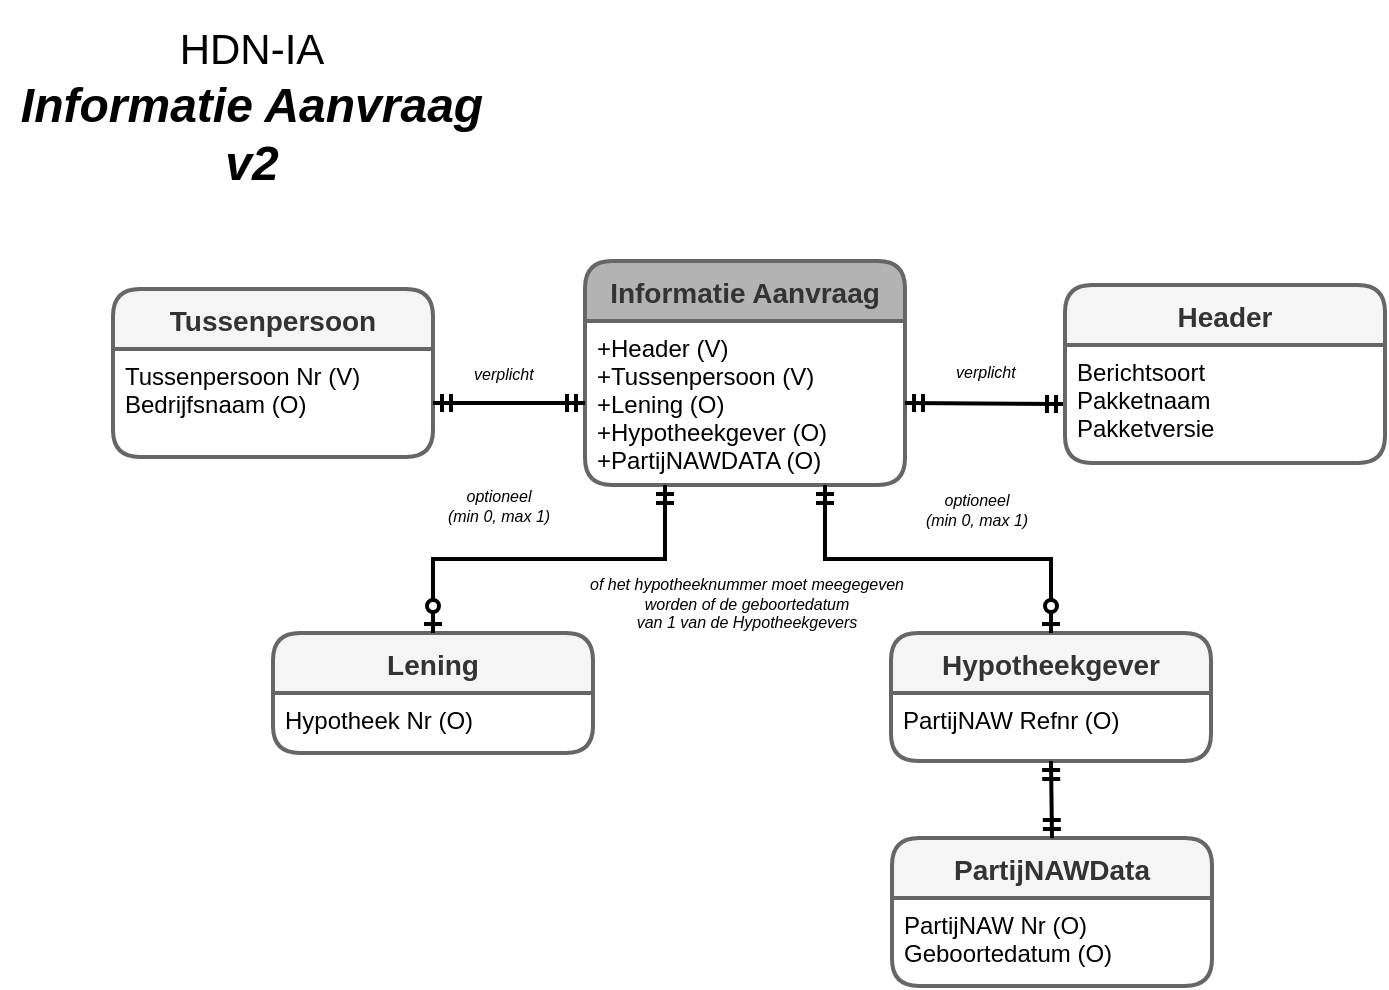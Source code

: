 <mxfile version="12.0.3" type="github" pages="7"><diagram id="u0tSUklCZncwSnVho8t7" name="IA"><mxGraphModel dx="-722" dy="1095" grid="0" gridSize="10" guides="1" tooltips="1" connect="1" arrows="1" fold="1" page="1" pageScale="1" pageWidth="827" pageHeight="583" math="0" shadow="0"><root><mxCell id="CFYcIMwT4cBAJK5kLRuv-0"/><mxCell id="CFYcIMwT4cBAJK5kLRuv-1" parent="CFYcIMwT4cBAJK5kLRuv-0"/><mxCell id="sy0-2vAhx-wHG49NJ-Jp-1" value="" style="group" parent="CFYcIMwT4cBAJK5kLRuv-1" vertex="1" connectable="0"><mxGeometry x="1734.5" y="-421.5" width="636" height="250" as="geometry"/></mxCell><mxCell id="GQ1vQTtcOc4A17UhEBmm-0" value="Tussenpersoon" style="swimlane;childLayout=stackLayout;horizontal=1;startSize=30;horizontalStack=0;fillColor=#f5f5f5;fontColor=#333333;rounded=1;fontSize=14;fontStyle=1;strokeWidth=2;resizeParent=0;resizeLast=1;shadow=0;dashed=0;align=center;strokeColor=#666666;" parent="sy0-2vAhx-wHG49NJ-Jp-1" vertex="1"><mxGeometry y="14" width="160" height="84" as="geometry"/></mxCell><mxCell id="GQ1vQTtcOc4A17UhEBmm-1" value="Tussenpersoon Nr (V)&#10;Bedrijfsnaam (O)" style="align=left;strokeColor=none;fillColor=none;spacingLeft=4;fontSize=12;verticalAlign=top;resizable=0;rotatable=0;part=1;" parent="GQ1vQTtcOc4A17UhEBmm-0" vertex="1"><mxGeometry y="30" width="160" height="54" as="geometry"/></mxCell><mxCell id="mkxRsMLf9wP_leKsu2V3-0" value="Lening" style="swimlane;childLayout=stackLayout;horizontal=1;startSize=30;horizontalStack=0;fillColor=#f5f5f5;rounded=1;fontSize=14;fontStyle=1;strokeWidth=2;resizeParent=0;resizeLast=1;shadow=0;dashed=0;align=center;strokeColor=#666666;fontColor=#333333;" parent="sy0-2vAhx-wHG49NJ-Jp-1" vertex="1"><mxGeometry x="80" y="186" width="160" height="60" as="geometry"/></mxCell><mxCell id="mkxRsMLf9wP_leKsu2V3-1" value="Hypotheek Nr (O)" style="align=left;strokeColor=none;fillColor=none;spacingLeft=4;fontSize=12;verticalAlign=top;resizable=0;rotatable=0;part=1;" parent="mkxRsMLf9wP_leKsu2V3-0" vertex="1"><mxGeometry y="30" width="160" height="30" as="geometry"/></mxCell><mxCell id="Ebx--B9v93VVacu6WU1t-0" value="Hypotheekgever" style="swimlane;childLayout=stackLayout;horizontal=1;startSize=30;horizontalStack=0;fillColor=#f5f5f5;fontColor=#333333;rounded=1;fontSize=14;fontStyle=1;strokeWidth=2;resizeParent=0;resizeLast=1;shadow=0;dashed=0;align=center;strokeColor=#666666;" parent="sy0-2vAhx-wHG49NJ-Jp-1" vertex="1"><mxGeometry x="389" y="186" width="160" height="64" as="geometry"/></mxCell><mxCell id="Ebx--B9v93VVacu6WU1t-1" value="PartijNAW Refnr (O)" style="align=left;strokeColor=none;fillColor=none;spacingLeft=4;fontSize=12;verticalAlign=top;resizable=0;rotatable=0;part=1;" parent="Ebx--B9v93VVacu6WU1t-0" vertex="1"><mxGeometry y="30" width="160" height="34" as="geometry"/></mxCell><mxCell id="Ebx--B9v93VVacu6WU1t-4" value="Informatie Aanvraag" style="swimlane;childLayout=stackLayout;horizontal=1;startSize=30;horizontalStack=0;fillColor=#B3B3B3;rounded=1;fontSize=14;fontStyle=1;strokeWidth=2;resizeParent=0;resizeLast=1;shadow=0;dashed=0;align=center;strokeColor=#666666;fontColor=#333333;" parent="sy0-2vAhx-wHG49NJ-Jp-1" vertex="1"><mxGeometry x="236" width="160" height="112" as="geometry"/></mxCell><mxCell id="Ebx--B9v93VVacu6WU1t-5" value="+Header (V)&#10;+Tussenpersoon (V)&#10;+Lening (O)&#10;+Hypotheekgever (O)&#10;+PartijNAWDATA (O)" style="align=left;strokeColor=none;fillColor=none;spacingLeft=4;fontSize=12;verticalAlign=top;resizable=0;rotatable=0;part=1;" parent="Ebx--B9v93VVacu6WU1t-4" vertex="1"><mxGeometry y="30" width="160" height="82" as="geometry"/></mxCell><mxCell id="Su8xgms68WDflIKLWPHB-0" style="rounded=0;orthogonalLoop=1;jettySize=auto;html=1;startArrow=ERmandOne;startFill=0;endArrow=ERmandOne;endFill=0;strokeWidth=2;fontSize=8;entryX=1;entryY=0.5;entryDx=0;entryDy=0;exitX=0;exitY=0.5;exitDx=0;exitDy=0;" parent="sy0-2vAhx-wHG49NJ-Jp-1" source="6K07m8DLaAZKtddTWDK2-3" target="Ebx--B9v93VVacu6WU1t-5" edge="1"><mxGeometry relative="1" as="geometry"><mxPoint x="76" y="140" as="sourcePoint"/><mxPoint x="-254" y="60" as="targetPoint"/></mxGeometry></mxCell><mxCell id="Su8xgms68WDflIKLWPHB-2" style="rounded=0;orthogonalLoop=1;jettySize=auto;html=1;startArrow=ERmandOne;startFill=0;endArrow=ERzeroToOne;endFill=1;strokeWidth=2;fontSize=8;entryX=0.5;entryY=0;entryDx=0;entryDy=0;exitX=0.25;exitY=1;exitDx=0;exitDy=0;edgeStyle=orthogonalEdgeStyle;" parent="sy0-2vAhx-wHG49NJ-Jp-1" source="Ebx--B9v93VVacu6WU1t-5" target="mkxRsMLf9wP_leKsu2V3-0" edge="1"><mxGeometry relative="1" as="geometry"><mxPoint x="246" y="90" as="sourcePoint"/><mxPoint x="186" y="90.75" as="targetPoint"/></mxGeometry></mxCell><mxCell id="Su8xgms68WDflIKLWPHB-3" style="rounded=0;orthogonalLoop=1;jettySize=auto;html=1;startArrow=ERmandOne;startFill=0;endArrow=ERzeroToOne;endFill=1;strokeWidth=2;fontSize=8;entryX=0.5;entryY=0;entryDx=0;entryDy=0;exitX=0.75;exitY=1;exitDx=0;exitDy=0;edgeStyle=orthogonalEdgeStyle;" parent="sy0-2vAhx-wHG49NJ-Jp-1" source="Ebx--B9v93VVacu6WU1t-5" target="Ebx--B9v93VVacu6WU1t-0" edge="1"><mxGeometry relative="1" as="geometry"><mxPoint x="286" y="140" as="sourcePoint"/><mxPoint x="256" y="194" as="targetPoint"/></mxGeometry></mxCell><mxCell id="6K07m8DLaAZKtddTWDK2-0" value="verplicht" style="text;html=1;fontStyle=2;fontSize=8;" parent="sy0-2vAhx-wHG49NJ-Jp-1" vertex="1"><mxGeometry x="178" y="45" width="50" height="30" as="geometry"/></mxCell><mxCell id="6K07m8DLaAZKtddTWDK2-1" value="of het hypotheeknummer moet meegegeven &lt;br&gt;worden of de geboortedatum &lt;br&gt;van 1 van de Hypotheekgevers" style="text;html=1;fontStyle=2;fontSize=8;align=center;" parent="sy0-2vAhx-wHG49NJ-Jp-1" vertex="1"><mxGeometry x="236" y="150" width="160" height="30" as="geometry"/></mxCell><mxCell id="6K07m8DLaAZKtddTWDK2-2" value="Header" style="swimlane;childLayout=stackLayout;horizontal=1;startSize=30;horizontalStack=0;fillColor=#f5f5f5;fontColor=#333333;rounded=1;fontSize=14;fontStyle=1;strokeWidth=2;resizeParent=0;resizeLast=1;shadow=0;dashed=0;align=center;strokeColor=#666666;" parent="sy0-2vAhx-wHG49NJ-Jp-1" vertex="1"><mxGeometry x="476" y="12" width="160" height="89" as="geometry"/></mxCell><mxCell id="6K07m8DLaAZKtddTWDK2-3" value="Berichtsoort&#10;Pakketnaam&#10;Pakketversie&#10;" style="align=left;strokeColor=none;fillColor=none;spacingLeft=4;fontSize=12;verticalAlign=top;resizable=0;rotatable=0;part=1;" parent="6K07m8DLaAZKtddTWDK2-2" vertex="1"><mxGeometry y="30" width="160" height="59" as="geometry"/></mxCell><mxCell id="6K07m8DLaAZKtddTWDK2-4" style="rounded=0;orthogonalLoop=1;jettySize=auto;html=1;startArrow=ERmandOne;startFill=0;endArrow=ERmandOne;endFill=0;strokeWidth=2;fontSize=8;entryX=1;entryY=0.5;entryDx=0;entryDy=0;exitX=0;exitY=0.5;exitDx=0;exitDy=0;" parent="sy0-2vAhx-wHG49NJ-Jp-1" source="Ebx--B9v93VVacu6WU1t-5" target="GQ1vQTtcOc4A17UhEBmm-1" edge="1"><mxGeometry relative="1" as="geometry"><mxPoint x="246" y="75" as="sourcePoint"/><mxPoint x="170" y="74.5" as="targetPoint"/></mxGeometry></mxCell><mxCell id="6K07m8DLaAZKtddTWDK2-5" value="verplicht" style="text;html=1;fontStyle=2;fontSize=8;" parent="sy0-2vAhx-wHG49NJ-Jp-1" vertex="1"><mxGeometry x="419.5" y="44" width="50" height="30" as="geometry"/></mxCell><mxCell id="6K07m8DLaAZKtddTWDK2-7" value="optioneel&lt;br&gt;(min 0, max 1)" style="text;html=1;fontStyle=2;fontSize=8;align=center;" parent="sy0-2vAhx-wHG49NJ-Jp-1" vertex="1"><mxGeometry x="167" y="106.5" width="50" height="30" as="geometry"/></mxCell><mxCell id="6K07m8DLaAZKtddTWDK2-8" value="optioneel&lt;br&gt;(min 0, max 1)" style="text;html=1;fontStyle=2;fontSize=8;align=center;" parent="sy0-2vAhx-wHG49NJ-Jp-1" vertex="1"><mxGeometry x="406.5" y="108" width="50" height="30" as="geometry"/></mxCell><mxCell id="-z99HUH_UOQenOdb9W5K-0" value="&lt;font style=&quot;font-size: 21px&quot;&gt;HDN-IA&lt;/font&gt;&lt;b style=&quot;font-size: 24px ; font-style: italic&quot;&gt;&lt;br&gt;Informatie Aanvraag&lt;br&gt;v2&lt;/b&gt;" style="text;html=1;strokeColor=none;fillColor=none;align=center;verticalAlign=middle;whiteSpace=wrap;rounded=0;" parent="CFYcIMwT4cBAJK5kLRuv-1" vertex="1"><mxGeometry x="1678.5" y="-552" width="250" height="106" as="geometry"/></mxCell><mxCell id="d4VHIeuC15mJ3nwV-4eD-0" value="PartijNAWData" style="swimlane;childLayout=stackLayout;horizontal=1;startSize=30;horizontalStack=0;fillColor=#f5f5f5;fontColor=#333333;rounded=1;fontSize=14;fontStyle=1;strokeWidth=2;resizeParent=0;resizeLast=1;shadow=0;dashed=0;align=center;strokeColor=#666666;" vertex="1" parent="CFYcIMwT4cBAJK5kLRuv-1"><mxGeometry x="2124" y="-133" width="160" height="74" as="geometry"/></mxCell><mxCell id="d4VHIeuC15mJ3nwV-4eD-1" value="PartijNAW Nr (O)&#10;Geboortedatum (O)" style="align=left;strokeColor=none;fillColor=none;spacingLeft=4;fontSize=12;verticalAlign=top;resizable=0;rotatable=0;part=1;" vertex="1" parent="d4VHIeuC15mJ3nwV-4eD-0"><mxGeometry y="30" width="160" height="44" as="geometry"/></mxCell><mxCell id="d4VHIeuC15mJ3nwV-4eD-3" style="rounded=0;orthogonalLoop=1;jettySize=auto;html=1;startArrow=ERmandOne;startFill=0;endArrow=ERmandOne;endFill=0;strokeWidth=2;fontSize=8;entryX=0.5;entryY=1;entryDx=0;entryDy=0;exitX=0.5;exitY=0;exitDx=0;exitDy=0;" edge="1" parent="CFYcIMwT4cBAJK5kLRuv-1" source="d4VHIeuC15mJ3nwV-4eD-0" target="Ebx--B9v93VVacu6WU1t-1"><mxGeometry relative="1" as="geometry"><mxPoint x="2220.5" y="-346" as="sourcePoint"/><mxPoint x="2140.5" y="-340.5" as="targetPoint"/></mxGeometry></mxCell></root></mxGraphModel></diagram><diagram id="T0juk9UbRO6S4SulQc3E" name="IX"><mxGraphModel dx="-52" dy="1597" grid="1" gridSize="10" guides="1" tooltips="1" connect="1" arrows="1" fold="1" page="1" pageScale="1" pageWidth="827" pageHeight="583" math="0" shadow="0"><root><mxCell id="CNSTw4i8rwCYs9kg6VJY-0"/><mxCell id="CNSTw4i8rwCYs9kg6VJY-1" parent="CNSTw4i8rwCYs9kg6VJY-0"/><mxCell id="vcn0yiZPI4mL4wlgpHwJ-0" value="Informatie Aanvraag" style="swimlane;childLayout=stackLayout;horizontal=1;startSize=30;horizontalStack=0;fillColor=#B3B3B3;rounded=1;fontSize=14;fontStyle=1;strokeWidth=2;resizeParent=0;resizeLast=1;shadow=0;dashed=0;align=center;strokeColor=#666666;fontColor=#333333;" vertex="1" parent="CNSTw4i8rwCYs9kg6VJY-1"><mxGeometry x="1890" y="-490" width="160" height="100" as="geometry"/></mxCell><mxCell id="vcn0yiZPI4mL4wlgpHwJ-1" value="+Header&#10;+Hypotheek&#10;+Tussenpersoon&#10;+Hypotheekgever" style="align=left;strokeColor=none;fillColor=none;spacingLeft=4;fontSize=12;verticalAlign=top;resizable=0;rotatable=0;part=1;" vertex="1" parent="vcn0yiZPI4mL4wlgpHwJ-0"><mxGeometry y="30" width="160" height="70" as="geometry"/></mxCell><mxCell id="vcn0yiZPI4mL4wlgpHwJ-2" value="Header" style="swimlane;childLayout=stackLayout;horizontal=1;startSize=30;horizontalStack=0;fillColor=#f5f5f5;fontColor=#333333;rounded=1;fontSize=14;fontStyle=1;strokeWidth=2;resizeParent=0;resizeLast=1;shadow=0;dashed=0;align=center;strokeColor=#666666;" vertex="1" parent="CNSTw4i8rwCYs9kg6VJY-1"><mxGeometry x="2130" y="-484" width="160" height="89" as="geometry"/></mxCell><mxCell id="vcn0yiZPI4mL4wlgpHwJ-3" value="Berichtsoort&#10;Pakketnaam&#10;Pakketversie&#10;" style="align=left;strokeColor=none;fillColor=none;spacingLeft=4;fontSize=12;verticalAlign=top;resizable=0;rotatable=0;part=1;" vertex="1" parent="vcn0yiZPI4mL4wlgpHwJ-2"><mxGeometry y="30" width="160" height="59" as="geometry"/></mxCell></root></mxGraphModel></diagram><diagram id="g0wJ9e_Km3vlRqyNuktF" name="Hypotheek"><mxGraphModel dx="-26" dy="1090" grid="0" gridSize="10" guides="1" tooltips="1" connect="1" arrows="1" fold="1" page="1" pageScale="1" pageWidth="827" pageHeight="583" math="0" shadow="0"><root><mxCell id="iYLRWfq_PPSIwIWiLqPG-0"/><mxCell id="iYLRWfq_PPSIwIWiLqPG-1" parent="iYLRWfq_PPSIwIWiLqPG-0"/><mxCell id="AZscFI1gt3JJBEyqVEPd-0" value="" style="rounded=0;whiteSpace=wrap;html=1;dashed=1;fillColor=#fff2cc;strokeColor=none;perimeterSpacing=0;" parent="iYLRWfq_PPSIwIWiLqPG-1" vertex="1"><mxGeometry x="1174" y="-389" width="158" height="193" as="geometry"/></mxCell><mxCell id="AZscFI1gt3JJBEyqVEPd-6" value="Hypotheek" style="swimlane;childLayout=stackLayout;horizontal=1;startSize=30;horizontalStack=0;fillColor=#999999;rounded=1;fontSize=14;fontStyle=1;strokeWidth=2;resizeParent=0;resizeLast=1;shadow=0;dashed=0;align=center;strokeColor=#666666;fontColor=#333333;" parent="iYLRWfq_PPSIwIWiLqPG-1" vertex="1"><mxGeometry x="1174" y="-389.5" width="160" height="195" as="geometry"/></mxCell><mxCell id="AZscFI1gt3JJBEyqVEPd-7" value="Nr&#10;+Product &#10;+Periode&#10;+Looptijd&#10;+Onderpand&#10;+Depot(s)&#10;+Lening&#10;+Partijen&#10;LTV&#10;Tariefklasse&#10;Rangorde Hypotheekrecht" style="align=left;strokeColor=none;fillColor=none;spacingLeft=4;fontSize=12;verticalAlign=top;resizable=0;rotatable=0;part=1;" parent="AZscFI1gt3JJBEyqVEPd-6" vertex="1"><mxGeometry y="30" width="160" height="165" as="geometry"/></mxCell><mxCell id="AZscFI1gt3JJBEyqVEPd-1" value="Product" style="swimlane;childLayout=stackLayout;horizontal=1;startSize=30;horizontalStack=0;fillColor=#CCCCCC;fontColor=#000000;rounded=1;fontSize=14;fontStyle=0;strokeWidth=2;resizeParent=0;resizeLast=1;shadow=0;dashed=0;align=center;" parent="iYLRWfq_PPSIwIWiLqPG-1" vertex="1"><mxGeometry x="1174" y="-98.5" width="160" height="74" as="geometry"><mxRectangle x="890" y="-589" width="80" height="30" as="alternateBounds"/></mxGeometry></mxCell><mxCell id="AZscFI1gt3JJBEyqVEPd-2" value="Code&#10;Naam" style="align=left;strokeColor=none;fillColor=none;spacingLeft=4;fontSize=12;verticalAlign=top;resizable=0;rotatable=0;part=1;" parent="AZscFI1gt3JJBEyqVEPd-1" vertex="1"><mxGeometry y="30" width="160" height="44" as="geometry"/></mxCell><mxCell id="AZscFI1gt3JJBEyqVEPd-3" value="Partij" style="swimlane;childLayout=stackLayout;horizontal=1;startSize=30;horizontalStack=0;fillColor=#CCCCCC;rounded=1;fontSize=14;fontStyle=1;strokeWidth=2;resizeParent=0;resizeLast=1;shadow=0;dashed=0;align=center;strokeColor=#666666;fontColor=#333333;" parent="iYLRWfq_PPSIwIWiLqPG-1" vertex="1"><mxGeometry x="1067" y="-573" width="160" height="129" as="geometry"/></mxCell><mxCell id="AZscFI1gt3JJBEyqVEPd-4" value="+Hypotheeknemer&#10;+Hypotheekgever(s)&#10;+Tussenpersoon&#10;+Depothouder(s)&#10;+Premiebetaler&#10;+Borgsteller(s)" style="align=left;strokeColor=none;fillColor=none;spacingLeft=4;fontSize=12;verticalAlign=top;resizable=0;rotatable=0;part=1;" parent="AZscFI1gt3JJBEyqVEPd-3" vertex="1"><mxGeometry y="30" width="160" height="99" as="geometry"/></mxCell><mxCell id="AZscFI1gt3JJBEyqVEPd-5" style="edgeStyle=orthogonalEdgeStyle;rounded=0;orthogonalLoop=1;jettySize=auto;html=1;exitX=0.25;exitY=0;exitDx=0;exitDy=0;entryX=0.5;entryY=1;entryDx=0;entryDy=0;startArrow=ERmandOne;startFill=0;endArrow=ERoneToMany;endFill=0;strokeWidth=2;fontSize=8;" parent="iYLRWfq_PPSIwIWiLqPG-1" source="AZscFI1gt3JJBEyqVEPd-6" target="AZscFI1gt3JJBEyqVEPd-4" edge="1"><mxGeometry relative="1" as="geometry"/></mxCell><mxCell id="AZscFI1gt3JJBEyqVEPd-8" value="Depot" style="swimlane;childLayout=stackLayout;horizontal=1;startSize=30;horizontalStack=0;fillColor=#CCCCCC;fontColor=#000000;rounded=1;fontSize=14;fontStyle=1;strokeWidth=2;resizeParent=0;resizeLast=1;shadow=0;dashed=0;align=center;" parent="iYLRWfq_PPSIwIWiLqPG-1" vertex="1"><mxGeometry x="1384" y="-553" width="160" height="128" as="geometry"/></mxCell><mxCell id="AZscFI1gt3JJBEyqVEPd-9" value="Nr&#10;Type&#10;+Bedrag&#10;+Periode&#10;+Looptijd&#10;+Depothouder" style="align=left;strokeColor=none;fillColor=none;spacingLeft=4;fontSize=12;verticalAlign=top;resizable=0;rotatable=0;part=1;" parent="AZscFI1gt3JJBEyqVEPd-8" vertex="1"><mxGeometry y="30" width="160" height="98" as="geometry"/></mxCell><mxCell id="AZscFI1gt3JJBEyqVEPd-10" value="Onderpand" style="swimlane;childLayout=stackLayout;horizontal=1;startSize=30;horizontalStack=0;fillColor=#CCCCCC;rounded=1;fontSize=14;fontStyle=1;strokeWidth=2;resizeParent=0;resizeLast=1;shadow=0;dashed=0;align=center;strokeColor=#666666;fontColor=#333333;" parent="iYLRWfq_PPSIwIWiLqPG-1" vertex="1"><mxGeometry x="887" y="-380.5" width="160" height="95" as="geometry"/></mxCell><mxCell id="AZscFI1gt3JJBEyqVEPd-11" value="+Type&#10;+Waarde&#10;+Adres" style="align=left;strokeColor=none;fillColor=none;spacingLeft=4;fontSize=12;verticalAlign=top;resizable=0;rotatable=0;part=1;" parent="AZscFI1gt3JJBEyqVEPd-10" vertex="1"><mxGeometry y="30" width="160" height="65" as="geometry"/></mxCell><mxCell id="AZscFI1gt3JJBEyqVEPd-12" value="Periode" style="swimlane;childLayout=stackLayout;horizontal=1;startSize=30;horizontalStack=0;fillColor=#CCCCCC;fontColor=#000000;rounded=1;fontSize=14;fontStyle=0;strokeWidth=2;resizeParent=0;resizeLast=1;shadow=0;dashed=0;align=center;" parent="iYLRWfq_PPSIwIWiLqPG-1" vertex="1"><mxGeometry x="1443" y="-358" width="160" height="69" as="geometry"/></mxCell><mxCell id="AZscFI1gt3JJBEyqVEPd-13" value="Ingangsdatum&#10;Einddatum" style="align=left;strokeColor=none;fillColor=none;spacingLeft=4;fontSize=12;verticalAlign=top;resizable=0;rotatable=0;part=1;" parent="AZscFI1gt3JJBEyqVEPd-12" vertex="1"><mxGeometry y="30" width="160" height="39" as="geometry"/></mxCell><mxCell id="AZscFI1gt3JJBEyqVEPd-14" value="Looptijd" style="swimlane;childLayout=stackLayout;horizontal=1;startSize=30;horizontalStack=0;fillColor=#CCCCCC;fontColor=#000000;rounded=1;fontSize=14;fontStyle=0;strokeWidth=2;resizeParent=0;resizeLast=1;shadow=0;dashed=0;align=center;" parent="iYLRWfq_PPSIwIWiLqPG-1" vertex="1"><mxGeometry x="1443.0" y="-254.5" width="160" height="74" as="geometry"><mxRectangle x="890" y="-589" width="80" height="30" as="alternateBounds"/></mxGeometry></mxCell><mxCell id="AZscFI1gt3JJBEyqVEPd-15" value="Oorsponkelijk&#10;Resterend" style="align=left;strokeColor=none;fillColor=none;spacingLeft=4;fontSize=12;verticalAlign=top;resizable=0;rotatable=0;part=1;" parent="AZscFI1gt3JJBEyqVEPd-14" vertex="1"><mxGeometry y="30" width="160" height="44" as="geometry"/></mxCell><mxCell id="AZscFI1gt3JJBEyqVEPd-16" value="Lening" style="swimlane;childLayout=stackLayout;horizontal=1;startSize=30;horizontalStack=0;fillColor=#CCCCCC;rounded=1;fontSize=14;fontStyle=1;strokeWidth=2;resizeParent=0;resizeLast=1;shadow=0;dashed=0;align=center;strokeColor=#666666;fontColor=#333333;" parent="iYLRWfq_PPSIwIWiLqPG-1" vertex="1"><mxGeometry x="887" y="-261" width="160" height="99" as="geometry"/></mxCell><mxCell id="AZscFI1gt3JJBEyqVEPd-17" value="Inschrijving&#10;Opnameruimte&#10;+Bedrag&#10;+Leningdelen" style="align=left;strokeColor=none;fillColor=none;spacingLeft=4;fontSize=12;verticalAlign=top;resizable=0;rotatable=0;part=1;" parent="AZscFI1gt3JJBEyqVEPd-16" vertex="1"><mxGeometry y="30" width="160" height="69" as="geometry"/></mxCell><mxCell id="AZscFI1gt3JJBEyqVEPd-21" style="edgeStyle=orthogonalEdgeStyle;rounded=0;orthogonalLoop=1;jettySize=auto;html=1;exitX=1;exitY=0.25;exitDx=0;exitDy=0;entryX=0;entryY=0.25;entryDx=0;entryDy=0;startArrow=ERmandOne;startFill=0;endArrow=ERmandOne;endFill=0;strokeWidth=2;fontSize=8;" parent="iYLRWfq_PPSIwIWiLqPG-1" source="AZscFI1gt3JJBEyqVEPd-7" target="AZscFI1gt3JJBEyqVEPd-13" edge="1"><mxGeometry relative="1" as="geometry"/></mxCell><mxCell id="AZscFI1gt3JJBEyqVEPd-22" style="edgeStyle=orthogonalEdgeStyle;rounded=0;orthogonalLoop=1;jettySize=auto;html=1;exitX=1;exitY=0.75;exitDx=0;exitDy=0;entryX=0;entryY=0.25;entryDx=0;entryDy=0;startArrow=ERmandOne;startFill=0;endArrow=ERmandOne;endFill=0;strokeWidth=2;fontSize=8;" parent="iYLRWfq_PPSIwIWiLqPG-1" source="AZscFI1gt3JJBEyqVEPd-7" target="AZscFI1gt3JJBEyqVEPd-14" edge="1"><mxGeometry relative="1" as="geometry"/></mxCell><mxCell id="AZscFI1gt3JJBEyqVEPd-23" style="edgeStyle=orthogonalEdgeStyle;rounded=0;orthogonalLoop=1;jettySize=auto;html=1;exitX=0;exitY=0.25;exitDx=0;exitDy=0;entryX=1;entryY=0.5;entryDx=0;entryDy=0;startArrow=ERmandOne;startFill=0;endArrow=ERoneToMany;endFill=0;strokeWidth=2;fontSize=8;" parent="iYLRWfq_PPSIwIWiLqPG-1" source="AZscFI1gt3JJBEyqVEPd-7" target="AZscFI1gt3JJBEyqVEPd-11" edge="1"><mxGeometry relative="1" as="geometry"><mxPoint x="1155.667" y="-340.5" as="targetPoint"/></mxGeometry></mxCell><mxCell id="AZscFI1gt3JJBEyqVEPd-24" style="edgeStyle=orthogonalEdgeStyle;rounded=0;orthogonalLoop=1;jettySize=auto;html=1;exitX=0;exitY=0.75;exitDx=0;exitDy=0;startArrow=ERmandOne;startFill=0;endArrow=ERmandOne;endFill=0;strokeWidth=2;fontSize=8;entryX=1;entryY=0.25;entryDx=0;entryDy=0;" parent="iYLRWfq_PPSIwIWiLqPG-1" source="AZscFI1gt3JJBEyqVEPd-7" target="AZscFI1gt3JJBEyqVEPd-16" edge="1"><mxGeometry relative="1" as="geometry"/></mxCell><mxCell id="AZscFI1gt3JJBEyqVEPd-25" style="edgeStyle=orthogonalEdgeStyle;rounded=0;orthogonalLoop=1;jettySize=auto;html=1;exitX=0.5;exitY=1;exitDx=0;exitDy=0;startArrow=ERmandOne;startFill=0;endArrow=ERmandOne;endFill=0;strokeWidth=2;fontSize=8;" parent="iYLRWfq_PPSIwIWiLqPG-1" source="AZscFI1gt3JJBEyqVEPd-7" target="AZscFI1gt3JJBEyqVEPd-1" edge="1"><mxGeometry relative="1" as="geometry"/></mxCell><mxCell id="AZscFI1gt3JJBEyqVEPd-27" style="edgeStyle=orthogonalEdgeStyle;rounded=0;orthogonalLoop=1;jettySize=auto;html=1;exitX=0.75;exitY=0;exitDx=0;exitDy=0;entryX=0;entryY=0.5;entryDx=0;entryDy=0;startArrow=ERmandOne;startFill=0;endArrow=ERzeroToMany;endFill=1;strokeWidth=2;fontSize=8;" parent="iYLRWfq_PPSIwIWiLqPG-1" source="AZscFI1gt3JJBEyqVEPd-6" target="AZscFI1gt3JJBEyqVEPd-8" edge="1"><mxGeometry relative="1" as="geometry"/></mxCell><mxCell id="AZscFI1gt3JJBEyqVEPd-28" value="niet-verplicht&lt;br&gt;(max 4)" style="text;html=1;fontStyle=2;fontSize=8;align=center;" parent="iYLRWfq_PPSIwIWiLqPG-1" vertex="1"><mxGeometry x="1314" y="-523.5" width="50" height="30" as="geometry"/></mxCell><mxCell id="AZscFI1gt3JJBEyqVEPd-29" value="verplicht&lt;br&gt;(minimnaal 4)" style="text;html=1;fontStyle=2;fontSize=8;align=center;" parent="iYLRWfq_PPSIwIWiLqPG-1" vertex="1"><mxGeometry x="1080" y="-418.5" width="50" height="30" as="geometry"/></mxCell><mxCell id="AZscFI1gt3JJBEyqVEPd-30" value="verplicht&lt;br&gt;(min 1 max 4)" style="text;html=1;fontStyle=2;fontSize=8;align=center;" parent="iYLRWfq_PPSIwIWiLqPG-1" vertex="1"><mxGeometry x="1085.5" y="-350.5" width="50" height="30" as="geometry"/></mxCell><mxCell id="AZscFI1gt3JJBEyqVEPd-31" value="verplicht" style="text;html=1;fontStyle=2;fontSize=8;" parent="iYLRWfq_PPSIwIWiLqPG-1" vertex="1"><mxGeometry x="1080" y="-272.5" width="50" height="30" as="geometry"/></mxCell><mxCell id="AZscFI1gt3JJBEyqVEPd-32" value="verplicht" style="text;html=1;fontStyle=2;fontSize=8;" parent="iYLRWfq_PPSIwIWiLqPG-1" vertex="1"><mxGeometry x="1190.5" y="-143.5" width="50" height="30" as="geometry"/></mxCell><mxCell id="AZscFI1gt3JJBEyqVEPd-34" value="verplicht" style="text;html=1;fontStyle=2;fontSize=8;" parent="iYLRWfq_PPSIwIWiLqPG-1" vertex="1"><mxGeometry x="1366" y="-269.5" width="50" height="30" as="geometry"/></mxCell><mxCell id="AZscFI1gt3JJBEyqVEPd-35" value="verplicht" style="text;html=1;fontStyle=2;fontSize=8;" parent="iYLRWfq_PPSIwIWiLqPG-1" vertex="1"><mxGeometry x="1366" y="-350.5" width="50" height="30" as="geometry"/></mxCell><mxCell id="IDeb0Xx35fs3f1E-TOV7-0" value="&lt;font style=&quot;font-size: 21px&quot;&gt;HDN-IX&lt;/font&gt;&lt;b style=&quot;font-size: 24px ; font-style: italic&quot;&gt; &lt;br&gt;Hypotheek v2&lt;/b&gt;" style="text;html=1;strokeColor=none;fillColor=none;align=center;verticalAlign=middle;whiteSpace=wrap;rounded=0;" parent="iYLRWfq_PPSIwIWiLqPG-1" vertex="1"><mxGeometry x="860" y="-553" width="154" height="106" as="geometry"/></mxCell><mxCell id="Iy3-saqJWDL7-6tJJn---0" value="&lt;font&gt;&lt;b&gt;&lt;i&gt;di 08 oktober 2019&lt;/i&gt;&lt;/b&gt;&lt;br&gt;&lt;/font&gt;" style="text;html=1;strokeColor=none;fillColor=none;align=center;verticalAlign=middle;whiteSpace=wrap;rounded=0;" parent="iYLRWfq_PPSIwIWiLqPG-1" vertex="1"><mxGeometry x="867" y="-453.5" width="140" height="19" as="geometry"/></mxCell></root></mxGraphModel></diagram><diagram id="BWhqk1QYz_pR0HYuypwu" name="Lening"><mxGraphModel dx="-1680" dy="1090" grid="0" gridSize="10" guides="1" tooltips="1" connect="1" arrows="1" fold="1" page="1" pageScale="1" pageWidth="827" pageHeight="583" math="0" shadow="0"><root><mxCell id="tSIiMOXHbmvaOVFjxWoh-0"/><mxCell id="tSIiMOXHbmvaOVFjxWoh-1" parent="tSIiMOXHbmvaOVFjxWoh-0"/><mxCell id="96Pw6b6FpAnNbW1zGkzN-0" value="" style="rounded=1;whiteSpace=wrap;html=1;dashed=1;fillColor=#fff2cc;strokeColor=#d6b656;" parent="tSIiMOXHbmvaOVFjxWoh-1" vertex="1"><mxGeometry x="2830" y="-567" width="165" height="110" as="geometry"/></mxCell><mxCell id="96Pw6b6FpAnNbW1zGkzN-6" value="Lening" style="swimlane;childLayout=stackLayout;horizontal=1;startSize=30;horizontalStack=0;fillColor=#CCCCCC;rounded=1;fontSize=14;fontStyle=1;strokeWidth=2;resizeParent=0;resizeLast=1;shadow=0;dashed=0;align=center;strokeColor=#666666;fontColor=#333333;" parent="tSIiMOXHbmvaOVFjxWoh-1" vertex="1"><mxGeometry x="2831" y="-566" width="164" height="110" as="geometry"/></mxCell><mxCell id="96Pw6b6FpAnNbW1zGkzN-7" value="Inschrijving&#10;Opnameruimte&#10;+Bedrag&#10;+Leningdelen" style="align=left;strokeColor=none;fillColor=none;spacingLeft=4;fontSize=12;verticalAlign=top;resizable=0;rotatable=0;part=1;" parent="96Pw6b6FpAnNbW1zGkzN-6" vertex="1"><mxGeometry y="30" width="164" height="80" as="geometry"/></mxCell><mxCell id="96Pw6b6FpAnNbW1zGkzN-1" value="" style="rounded=1;whiteSpace=wrap;html=1;dashed=1;fillColor=#fff2cc;strokeColor=#d6b656;" parent="tSIiMOXHbmvaOVFjxWoh-1" vertex="1"><mxGeometry x="2830.5" y="-395.5" width="160" height="200" as="geometry"/></mxCell><mxCell id="96Pw6b6FpAnNbW1zGkzN-2" value="Periode" style="swimlane;childLayout=stackLayout;horizontal=1;startSize=30;horizontalStack=0;fillColor=#CCCCCC;fontColor=#000000;rounded=1;fontSize=14;fontStyle=0;strokeWidth=2;resizeParent=0;resizeLast=1;shadow=0;dashed=0;align=center;" parent="tSIiMOXHbmvaOVFjxWoh-1" vertex="1"><mxGeometry x="2546.5" y="-441" width="160" height="69" as="geometry"/></mxCell><mxCell id="96Pw6b6FpAnNbW1zGkzN-3" value="Ingangsdatum&#10;Einddatum" style="align=left;strokeColor=none;fillColor=none;spacingLeft=4;fontSize=12;verticalAlign=top;resizable=0;rotatable=0;part=1;" parent="96Pw6b6FpAnNbW1zGkzN-2" vertex="1"><mxGeometry y="30" width="160" height="39" as="geometry"/></mxCell><mxCell id="96Pw6b6FpAnNbW1zGkzN-4" value="Looptijd" style="swimlane;childLayout=stackLayout;horizontal=1;startSize=30;horizontalStack=0;fillColor=#CCCCCC;fontColor=#000000;rounded=1;fontSize=14;fontStyle=0;strokeWidth=2;resizeParent=0;resizeLast=1;shadow=0;dashed=0;align=center;" parent="tSIiMOXHbmvaOVFjxWoh-1" vertex="1"><mxGeometry x="3095.5" y="-188" width="156" height="74" as="geometry"><mxRectangle x="890" y="-589" width="80" height="30" as="alternateBounds"/></mxGeometry></mxCell><mxCell id="96Pw6b6FpAnNbW1zGkzN-5" value="Oorsponkelijk&#10;Resterend" style="align=left;strokeColor=none;fillColor=none;spacingLeft=4;fontSize=12;verticalAlign=top;resizable=0;rotatable=0;part=1;" parent="96Pw6b6FpAnNbW1zGkzN-4" vertex="1"><mxGeometry y="30" width="156" height="44" as="geometry"/></mxCell><mxCell id="96Pw6b6FpAnNbW1zGkzN-8" style="rounded=0;orthogonalLoop=1;jettySize=auto;html=1;exitX=0;exitY=0.75;exitDx=0;exitDy=0;startArrow=ERmandOne;startFill=0;endArrow=ERmandOne;endFill=0;strokeWidth=2;fontSize=8;entryX=1;entryY=0.5;entryDx=0;entryDy=0;edgeStyle=orthogonalEdgeStyle;" parent="tSIiMOXHbmvaOVFjxWoh-1" source="96Pw6b6FpAnNbW1zGkzN-9" target="96Pw6b6FpAnNbW1zGkzN-16" edge="1"><mxGeometry relative="1" as="geometry"/></mxCell><mxCell id="96Pw6b6FpAnNbW1zGkzN-9" value="Leningdeel" style="swimlane;childLayout=stackLayout;horizontal=1;startSize=30;horizontalStack=0;fillColor=#999999;fontColor=#000000;rounded=1;fontSize=14;fontStyle=1;strokeWidth=2;resizeParent=0;resizeLast=1;shadow=0;dashed=0;align=center;swimlaneLine=1;" parent="tSIiMOXHbmvaOVFjxWoh-1" vertex="1"><mxGeometry x="2831" y="-394" width="164" height="198" as="geometry"/></mxCell><mxCell id="96Pw6b6FpAnNbW1zGkzN-10" value="Nr&#10;+Bedrag&#10;+Product &#10;+Periode&#10;+Looptijd&#10;+Rente &#10;+Termijn&#10;+Provisie&#10;NHG&#10;Tariefklasse" style="align=left;strokeColor=none;fillColor=none;spacingLeft=4;fontSize=12;verticalAlign=top;resizable=0;rotatable=0;part=1;" parent="96Pw6b6FpAnNbW1zGkzN-9" vertex="1"><mxGeometry y="30" width="164" height="168" as="geometry"/></mxCell><mxCell id="96Pw6b6FpAnNbW1zGkzN-11" value="Provisie" style="swimlane;childLayout=stackLayout;horizontal=1;startSize=30;horizontalStack=0;fillColor=#CCCCCC;fontColor=#000000;rounded=1;fontSize=14;fontStyle=0;strokeWidth=2;resizeParent=0;resizeLast=1;shadow=0;dashed=0;align=center;" parent="tSIiMOXHbmvaOVFjxWoh-1" vertex="1"><mxGeometry x="3091.5" y="-322.5" width="160" height="98" as="geometry"><mxRectangle x="890" y="-589" width="80" height="30" as="alternateBounds"/></mxGeometry></mxCell><mxCell id="96Pw6b6FpAnNbW1zGkzN-12" value="Doorlopend bedrag&#10;Einddatum&#10;Onverdiend bedrag&#10;Berekendatum" style="align=left;strokeColor=none;fillColor=none;spacingLeft=4;fontSize=12;verticalAlign=top;resizable=0;rotatable=0;part=1;" parent="96Pw6b6FpAnNbW1zGkzN-11" vertex="1"><mxGeometry y="30" width="160" height="68" as="geometry"/></mxCell><mxCell id="96Pw6b6FpAnNbW1zGkzN-13" value="Termijn" style="swimlane;childLayout=stackLayout;horizontal=1;startSize=30;horizontalStack=0;fillColor=#CCCCCC;rounded=1;fontSize=14;fontStyle=0;strokeWidth=2;resizeParent=0;resizeLast=1;shadow=0;dashed=0;align=center;strokeColor=#666666;fontColor=#333333;" parent="tSIiMOXHbmvaOVFjxWoh-1" vertex="1"><mxGeometry x="2745" y="-131" width="160" height="119" as="geometry"><mxRectangle x="890" y="-589" width="80" height="30" as="alternateBounds"/></mxGeometry></mxCell><mxCell id="96Pw6b6FpAnNbW1zGkzN-14" value="Frequentie&#10;Aflossingsvorm&#10;Betaalwijze&#10;+Bedrag" style="align=left;strokeColor=none;fillColor=none;spacingLeft=4;fontSize=12;verticalAlign=top;resizable=0;rotatable=0;part=1;" parent="96Pw6b6FpAnNbW1zGkzN-13" vertex="1"><mxGeometry y="30" width="160" height="89" as="geometry"/></mxCell><mxCell id="96Pw6b6FpAnNbW1zGkzN-15" value="Rente" style="swimlane;childLayout=stackLayout;horizontal=1;startSize=30;horizontalStack=0;fillColor=#CCCCCC;fontColor=#000000;rounded=1;fontSize=14;fontStyle=0;strokeWidth=2;resizeParent=0;resizeLast=1;shadow=0;dashed=0;align=center;" parent="tSIiMOXHbmvaOVFjxWoh-1" vertex="1"><mxGeometry x="2539.5" y="-228.5" width="160" height="105" as="geometry"><mxRectangle x="890" y="-589" width="80" height="30" as="alternateBounds"/></mxGeometry></mxCell><mxCell id="96Pw6b6FpAnNbW1zGkzN-16" value="Type&#10;Percentage&#10;+Periode&#10;+Looptijd" style="align=left;strokeColor=none;fillColor=none;spacingLeft=4;fontSize=12;verticalAlign=top;resizable=0;rotatable=0;part=1;" parent="96Pw6b6FpAnNbW1zGkzN-15" vertex="1"><mxGeometry y="30" width="160" height="75" as="geometry"/></mxCell><mxCell id="96Pw6b6FpAnNbW1zGkzN-17" value="Bedrag" style="swimlane;childLayout=stackLayout;horizontal=1;startSize=30;horizontalStack=0;fillColor=#CCCCCC;rounded=1;fontSize=14;fontStyle=0;strokeWidth=2;resizeParent=0;resizeLast=1;shadow=0;dashed=0;align=center;strokeColor=#666666;fontColor=#333333;" parent="tSIiMOXHbmvaOVFjxWoh-1" vertex="1"><mxGeometry x="3092" y="-473" width="160" height="102" as="geometry"><mxRectangle x="890" y="-589" width="80" height="30" as="alternateBounds"/></mxGeometry></mxCell><mxCell id="96Pw6b6FpAnNbW1zGkzN-18" value="Oorspronkelijke hoofdsom&#10;Resterend bedrag&#10;Aflossingsvrij &#10;BOX 3" style="align=left;strokeColor=none;fillColor=none;spacingLeft=4;fontSize=12;verticalAlign=top;resizable=0;rotatable=0;part=1;" parent="96Pw6b6FpAnNbW1zGkzN-17" vertex="1"><mxGeometry y="30" width="160" height="72" as="geometry"/></mxCell><mxCell id="96Pw6b6FpAnNbW1zGkzN-19" value="Product" style="swimlane;childLayout=stackLayout;horizontal=1;startSize=30;horizontalStack=0;fillColor=#CCCCCC;fontColor=#000000;rounded=1;fontSize=14;fontStyle=0;strokeWidth=2;resizeParent=0;resizeLast=1;shadow=0;dashed=0;align=center;" parent="tSIiMOXHbmvaOVFjxWoh-1" vertex="1"><mxGeometry x="2546.5" y="-331.5" width="160" height="74" as="geometry"><mxRectangle x="890" y="-589" width="80" height="30" as="alternateBounds"/></mxGeometry></mxCell><mxCell id="96Pw6b6FpAnNbW1zGkzN-20" value="Code&#10;Naam" style="align=left;strokeColor=none;fillColor=none;spacingLeft=4;fontSize=12;verticalAlign=top;resizable=0;rotatable=0;part=1;" parent="96Pw6b6FpAnNbW1zGkzN-19" vertex="1"><mxGeometry y="30" width="160" height="44" as="geometry"/></mxCell><mxCell id="96Pw6b6FpAnNbW1zGkzN-22" style="edgeStyle=orthogonalEdgeStyle;rounded=0;orthogonalLoop=1;jettySize=auto;html=1;exitX=0.5;exitY=1;exitDx=0;exitDy=0;entryX=0.5;entryY=0;entryDx=0;entryDy=0;startArrow=ERmandOne;startFill=0;endArrow=ERoneToMany;endFill=0;strokeWidth=2;fontSize=8;" parent="tSIiMOXHbmvaOVFjxWoh-1" source="96Pw6b6FpAnNbW1zGkzN-7" target="96Pw6b6FpAnNbW1zGkzN-9" edge="1"><mxGeometry relative="1" as="geometry"/></mxCell><mxCell id="96Pw6b6FpAnNbW1zGkzN-23" style="edgeStyle=orthogonalEdgeStyle;rounded=0;orthogonalLoop=1;jettySize=auto;html=1;exitX=1;exitY=0.25;exitDx=0;exitDy=0;entryX=0.5;entryY=0;entryDx=0;entryDy=0;startArrow=ERmandOne;startFill=0;endArrow=ERmandOne;endFill=0;strokeWidth=2;fontSize=8;" parent="tSIiMOXHbmvaOVFjxWoh-1" source="96Pw6b6FpAnNbW1zGkzN-7" target="96Pw6b6FpAnNbW1zGkzN-17" edge="1"><mxGeometry relative="1" as="geometry"/></mxCell><mxCell id="96Pw6b6FpAnNbW1zGkzN-24" style="edgeStyle=orthogonalEdgeStyle;rounded=0;orthogonalLoop=1;jettySize=auto;html=1;exitX=1;exitY=0.25;exitDx=0;exitDy=0;entryX=0;entryY=0.5;entryDx=0;entryDy=0;startArrow=ERmandOne;startFill=0;endArrow=ERmandOne;endFill=0;strokeWidth=2;fontSize=8;" parent="tSIiMOXHbmvaOVFjxWoh-1" source="96Pw6b6FpAnNbW1zGkzN-10" target="96Pw6b6FpAnNbW1zGkzN-18" edge="1"><mxGeometry relative="1" as="geometry"/></mxCell><mxCell id="96Pw6b6FpAnNbW1zGkzN-25" style="edgeStyle=orthogonalEdgeStyle;rounded=0;orthogonalLoop=1;jettySize=auto;html=1;exitX=1;exitY=0.75;exitDx=0;exitDy=0;startArrow=ERmandOne;startFill=0;endArrow=ERzeroToOne;endFill=1;strokeWidth=2;fontSize=8;" parent="tSIiMOXHbmvaOVFjxWoh-1" source="96Pw6b6FpAnNbW1zGkzN-10" target="96Pw6b6FpAnNbW1zGkzN-12" edge="1"><mxGeometry relative="1" as="geometry"/></mxCell><mxCell id="96Pw6b6FpAnNbW1zGkzN-26" style="edgeStyle=orthogonalEdgeStyle;rounded=0;orthogonalLoop=1;jettySize=auto;html=1;exitX=0;exitY=0.5;exitDx=0;exitDy=0;startArrow=ERmandOne;startFill=0;endArrow=ERmandOne;endFill=0;strokeWidth=2;fontSize=8;" parent="tSIiMOXHbmvaOVFjxWoh-1" source="96Pw6b6FpAnNbW1zGkzN-10" target="96Pw6b6FpAnNbW1zGkzN-20" edge="1"><mxGeometry relative="1" as="geometry"/></mxCell><mxCell id="96Pw6b6FpAnNbW1zGkzN-27" style="edgeStyle=orthogonalEdgeStyle;rounded=0;orthogonalLoop=1;jettySize=auto;html=1;exitX=0;exitY=0.25;exitDx=0;exitDy=0;entryX=1;entryY=0.5;entryDx=0;entryDy=0;startArrow=ERmandOne;startFill=0;endArrow=ERmandOne;endFill=0;strokeWidth=2;fontSize=8;" parent="tSIiMOXHbmvaOVFjxWoh-1" source="96Pw6b6FpAnNbW1zGkzN-10" target="96Pw6b6FpAnNbW1zGkzN-3" edge="1"><mxGeometry relative="1" as="geometry"/></mxCell><mxCell id="96Pw6b6FpAnNbW1zGkzN-28" style="edgeStyle=orthogonalEdgeStyle;rounded=0;orthogonalLoop=1;jettySize=auto;html=1;exitX=0.25;exitY=1;exitDx=0;exitDy=0;startArrow=ERmandOne;startFill=0;endArrow=ERmandOne;endFill=0;strokeWidth=2;fontSize=8;" parent="tSIiMOXHbmvaOVFjxWoh-1" source="96Pw6b6FpAnNbW1zGkzN-10" target="96Pw6b6FpAnNbW1zGkzN-13" edge="1"><mxGeometry relative="1" as="geometry"/></mxCell><mxCell id="96Pw6b6FpAnNbW1zGkzN-29" style="edgeStyle=orthogonalEdgeStyle;rounded=0;orthogonalLoop=1;jettySize=auto;html=1;exitX=0.75;exitY=1;exitDx=0;exitDy=0;entryX=0;entryY=0.25;entryDx=0;entryDy=0;startArrow=ERmandOne;startFill=0;endArrow=ERmandOne;endFill=0;strokeWidth=2;fontSize=8;" parent="tSIiMOXHbmvaOVFjxWoh-1" source="96Pw6b6FpAnNbW1zGkzN-10" target="96Pw6b6FpAnNbW1zGkzN-5" edge="1"><mxGeometry relative="1" as="geometry"/></mxCell><mxCell id="96Pw6b6FpAnNbW1zGkzN-30" value="verplicht" style="text;html=1;fontStyle=2;fontSize=8;" parent="tSIiMOXHbmvaOVFjxWoh-1" vertex="1"><mxGeometry x="2843.833" y="-158.5" width="50" height="30" as="geometry"/></mxCell><mxCell id="96Pw6b6FpAnNbW1zGkzN-31" value="verplicht" style="text;html=1;fontStyle=2;fontSize=8;" parent="tSIiMOXHbmvaOVFjxWoh-1" vertex="1"><mxGeometry x="2998.333" y="-177" width="50" height="30" as="geometry"/></mxCell><mxCell id="96Pw6b6FpAnNbW1zGkzN-32" value="niet-verplicht" style="text;html=1;fontStyle=2;fontSize=8;" parent="tSIiMOXHbmvaOVFjxWoh-1" vertex="1"><mxGeometry x="3023.333" y="-288.5" width="50" height="30" as="geometry"/></mxCell><mxCell id="96Pw6b6FpAnNbW1zGkzN-33" value="verplicht" style="text;html=1;fontStyle=2;fontSize=8;" parent="tSIiMOXHbmvaOVFjxWoh-1" vertex="1"><mxGeometry x="3023.333" y="-426.5" width="50" height="30" as="geometry"/></mxCell><mxCell id="96Pw6b6FpAnNbW1zGkzN-34" value="verplicht" style="text;html=1;fontStyle=2;fontSize=8;" parent="tSIiMOXHbmvaOVFjxWoh-1" vertex="1"><mxGeometry x="2715.333" y="-416.5" width="50" height="30" as="geometry"/></mxCell><mxCell id="96Pw6b6FpAnNbW1zGkzN-35" value="verplicht" style="text;html=1;fontStyle=2;fontSize=8;" parent="tSIiMOXHbmvaOVFjxWoh-1" vertex="1"><mxGeometry x="2715.333" y="-302.5" width="50" height="30" as="geometry"/></mxCell><mxCell id="96Pw6b6FpAnNbW1zGkzN-36" value="verplicht" style="text;html=1;fontStyle=2;fontSize=8;" parent="tSIiMOXHbmvaOVFjxWoh-1" vertex="1"><mxGeometry x="2706.333" y="-198.5" width="50" height="30" as="geometry"/></mxCell><mxCell id="96Pw6b6FpAnNbW1zGkzN-37" value="verplicht" style="text;html=1;fontStyle=2;fontSize=8;" parent="tSIiMOXHbmvaOVFjxWoh-1" vertex="1"><mxGeometry x="3023.333" y="-552" width="50" height="30" as="geometry"/></mxCell><mxCell id="96Pw6b6FpAnNbW1zGkzN-38" value="verplicht&lt;br&gt;(min 1, max 9)" style="text;html=1;fontStyle=2;fontSize=8;" parent="tSIiMOXHbmvaOVFjxWoh-1" vertex="1"><mxGeometry x="2915.333" y="-439" width="50" height="30" as="geometry"/></mxCell><mxCell id="3Q_ajtHqHxPV3CiCEeLp-0" value="box 3 bedrag" style="text;html=1;fontStyle=2;fontSize=8;" parent="tSIiMOXHbmvaOVFjxWoh-1" vertex="1"><mxGeometry x="2790.5" y="-439" width="50" height="30" as="geometry"/></mxCell><mxCell id="3Q_ajtHqHxPV3CiCEeLp-3" value="Bedrag" style="swimlane;childLayout=stackLayout;horizontal=1;startSize=30;horizontalStack=0;fillColor=#CCCCCC;rounded=1;fontSize=14;fontStyle=0;strokeWidth=2;resizeParent=0;resizeLast=1;shadow=0;dashed=0;align=center;strokeColor=#666666;fontColor=#333333;" parent="tSIiMOXHbmvaOVFjxWoh-1" vertex="1"><mxGeometry x="2985.5" y="-101" width="186" height="88" as="geometry"><mxRectangle x="890" y="-589" width="80" height="30" as="alternateBounds"/></mxGeometry></mxCell><mxCell id="3Q_ajtHqHxPV3CiCEeLp-4" value="Totaal&#10;Rente&#10;Aflossing" style="align=left;strokeColor=none;fillColor=none;spacingLeft=4;fontSize=12;verticalAlign=top;resizable=0;rotatable=0;part=1;" parent="3Q_ajtHqHxPV3CiCEeLp-3" vertex="1"><mxGeometry y="30" width="186" height="58" as="geometry"/></mxCell><mxCell id="X1tNYI5kuOA5mNrg2eNp-0" style="edgeStyle=orthogonalEdgeStyle;rounded=0;orthogonalLoop=1;jettySize=auto;html=1;exitX=1;exitY=0.5;exitDx=0;exitDy=0;entryX=0;entryY=0.25;entryDx=0;entryDy=0;startArrow=ERmandOne;startFill=0;endArrow=ERmandOne;endFill=0;strokeWidth=2;fontSize=8;" parent="tSIiMOXHbmvaOVFjxWoh-1" source="96Pw6b6FpAnNbW1zGkzN-14" target="3Q_ajtHqHxPV3CiCEeLp-4" edge="1"><mxGeometry relative="1" as="geometry"><mxPoint x="2964" y="-186" as="sourcePoint"/><mxPoint x="3089" y="-137" as="targetPoint"/></mxGeometry></mxCell><mxCell id="13UMfjwjvYL4rJsLaWBT-0" value="&lt;font style=&quot;font-size: 21px&quot;&gt;HDN-IX&lt;/font&gt;&lt;b style=&quot;font-size: 24px ; font-style: italic&quot;&gt; &lt;br&gt;Lening&amp;nbsp;v2&lt;/b&gt;" style="text;html=1;strokeColor=none;fillColor=none;align=center;verticalAlign=middle;whiteSpace=wrap;rounded=0;" parent="tSIiMOXHbmvaOVFjxWoh-1" vertex="1"><mxGeometry x="2539.5" y="-575" width="154" height="106" as="geometry"/></mxCell><mxCell id="4hYed637HEiAd7HW-yS--0" value="&lt;font&gt;&lt;b&gt;&lt;i&gt;di 08 oktober 2019&lt;/i&gt;&lt;/b&gt;&lt;br&gt;&lt;/font&gt;" style="text;html=1;strokeColor=none;fillColor=none;align=center;verticalAlign=middle;whiteSpace=wrap;rounded=0;" parent="tSIiMOXHbmvaOVFjxWoh-1" vertex="1"><mxGeometry x="2546.5" y="-482.5" width="140" height="19" as="geometry"/></mxCell></root></mxGraphModel></diagram><diagram id="TN2cww2xesQDIXwk06Hg" name="Onderpand"><mxGraphModel dx="801" dy="1090" grid="0" gridSize="10" guides="1" tooltips="1" connect="1" arrows="1" fold="1" page="1" pageScale="1" pageWidth="827" pageHeight="583" math="0" shadow="0"><root><mxCell id="PmPcW75tOJ0hrn9DVaJt-0"/><mxCell id="PmPcW75tOJ0hrn9DVaJt-1" parent="PmPcW75tOJ0hrn9DVaJt-0"/><mxCell id="bnZ59trG1sB6k29m0tOj-0" value="" style="rounded=0;whiteSpace=wrap;html=1;dashed=1;fillColor=#fff2cc;strokeColor=#d6b656;" parent="PmPcW75tOJ0hrn9DVaJt-1" vertex="1"><mxGeometry x="336" y="-330" width="160" height="90" as="geometry"/></mxCell><mxCell id="bnZ59trG1sB6k29m0tOj-2" value="Onderpand" style="swimlane;childLayout=stackLayout;horizontal=1;startSize=30;horizontalStack=0;fillColor=#999999;fontColor=#000000;rounded=1;fontSize=14;fontStyle=1;strokeWidth=2;resizeParent=0;resizeLast=1;shadow=0;dashed=0;align=center;" parent="PmPcW75tOJ0hrn9DVaJt-1" vertex="1"><mxGeometry x="335.5" y="-332" width="160" height="95" as="geometry"/></mxCell><mxCell id="bnZ59trG1sB6k29m0tOj-3" value="+Type&#10;+Waarde&#10;+Adres" style="align=left;strokeColor=none;fillColor=none;spacingLeft=4;fontSize=12;verticalAlign=top;resizable=0;rotatable=0;part=1;" parent="bnZ59trG1sB6k29m0tOj-2" vertex="1"><mxGeometry y="30" width="160" height="65" as="geometry"/></mxCell><mxCell id="bnZ59trG1sB6k29m0tOj-4" value="Type" style="swimlane;childLayout=stackLayout;horizontal=1;startSize=30;horizontalStack=0;fillColor=#CCCCCC;fontColor=#000000;rounded=1;fontSize=14;fontStyle=0;strokeWidth=2;resizeParent=0;resizeLast=1;shadow=0;dashed=0;align=center;" parent="PmPcW75tOJ0hrn9DVaJt-1" vertex="1"><mxGeometry x="336" y="-168" width="160" height="74" as="geometry"><mxRectangle x="890" y="-589" width="80" height="30" as="alternateBounds"/></mxGeometry></mxCell><mxCell id="bnZ59trG1sB6k29m0tOj-5" value="Code&#10;Naam" style="align=left;strokeColor=none;fillColor=none;spacingLeft=4;fontSize=12;verticalAlign=top;resizable=0;rotatable=0;part=1;" parent="bnZ59trG1sB6k29m0tOj-4" vertex="1"><mxGeometry y="30" width="160" height="44" as="geometry"/></mxCell><mxCell id="bnZ59trG1sB6k29m0tOj-6" value="Waarde" style="swimlane;childLayout=stackLayout;horizontal=1;startSize=30;horizontalStack=0;fillColor=#CCCCCC;fontColor=#000000;rounded=1;fontSize=14;fontStyle=0;strokeWidth=2;resizeParent=0;resizeLast=1;shadow=0;dashed=0;align=center;" parent="PmPcW75tOJ0hrn9DVaJt-1" vertex="1"><mxGeometry x="77" y="-349.5" width="160" height="130" as="geometry"><mxRectangle x="890" y="-589" width="80" height="30" as="alternateBounds"/></mxGeometry></mxCell><mxCell id="bnZ59trG1sB6k29m0tOj-7" value="Marktwaarde bedrag&#10;&#9;Taxatiedatum&#10;WOZ waarde bedrag&#10;&#9;Peildatum WOZ&#10;Waarde na verbouwing&#10;Taxatiedatum" style="align=left;strokeColor=none;fillColor=none;spacingLeft=4;fontSize=12;verticalAlign=top;resizable=0;rotatable=0;part=1;" parent="bnZ59trG1sB6k29m0tOj-6" vertex="1"><mxGeometry y="30" width="160" height="100" as="geometry"/></mxCell><mxCell id="bnZ59trG1sB6k29m0tOj-10" value="Adres" style="swimlane;childLayout=stackLayout;horizontal=1;startSize=30;horizontalStack=0;fillColor=#CCCCCC;fontColor=#000000;rounded=1;fontSize=14;fontStyle=0;strokeWidth=2;resizeParent=0;resizeLast=1;shadow=0;dashed=0;align=center;" parent="PmPcW75tOJ0hrn9DVaJt-1" vertex="1"><mxGeometry x="581" y="-349.5" width="160" height="130" as="geometry"/></mxCell><mxCell id="bnZ59trG1sB6k29m0tOj-11" value="Straat&#10;Huisnr&#10;Huisnr Toevoeging&#10;Postcode&#10;Plaatsnaam&#10;Land" style="align=left;strokeColor=none;fillColor=none;spacingLeft=4;fontSize=12;verticalAlign=top;resizable=0;rotatable=0;part=1;" parent="bnZ59trG1sB6k29m0tOj-10" vertex="1"><mxGeometry y="30" width="160" height="100" as="geometry"/></mxCell><mxCell id="bnZ59trG1sB6k29m0tOj-13" style="edgeStyle=orthogonalEdgeStyle;rounded=0;orthogonalLoop=1;jettySize=auto;html=1;exitX=0;exitY=0.5;exitDx=0;exitDy=0;startArrow=ERmandOne;startFill=0;endArrow=ERmandOne;endFill=0;strokeWidth=2;fontSize=8;" parent="PmPcW75tOJ0hrn9DVaJt-1" source="bnZ59trG1sB6k29m0tOj-3" target="bnZ59trG1sB6k29m0tOj-7" edge="1"><mxGeometry relative="1" as="geometry"/></mxCell><mxCell id="bnZ59trG1sB6k29m0tOj-14" style="edgeStyle=orthogonalEdgeStyle;rounded=0;orthogonalLoop=1;jettySize=auto;html=1;exitX=1;exitY=0.5;exitDx=0;exitDy=0;entryX=0;entryY=0.5;entryDx=0;entryDy=0;startArrow=ERmandOne;startFill=0;endArrow=ERmandOne;endFill=0;strokeWidth=2;fontSize=8;" parent="PmPcW75tOJ0hrn9DVaJt-1" source="bnZ59trG1sB6k29m0tOj-3" target="bnZ59trG1sB6k29m0tOj-11" edge="1"><mxGeometry relative="1" as="geometry"/></mxCell><mxCell id="bnZ59trG1sB6k29m0tOj-16" value="verplicht" style="text;html=1;fontStyle=2;fontSize=8;" parent="PmPcW75tOJ0hrn9DVaJt-1" vertex="1"><mxGeometry x="261.5" y="-303" width="50" height="30" as="geometry"/></mxCell><mxCell id="bnZ59trG1sB6k29m0tOj-17" value="verplicht" style="text;html=1;fontStyle=2;fontSize=8;" parent="PmPcW75tOJ0hrn9DVaJt-1" vertex="1"><mxGeometry x="513.5" y="-303" width="50" height="30" as="geometry"/></mxCell><mxCell id="oRo8I0-OmNxCFlejq1rd-0" value="overbruggingspanden dfan? OVB" style="text;html=1;fontStyle=2;fontSize=8;" parent="PmPcW75tOJ0hrn9DVaJt-1" vertex="1"><mxGeometry x="162" y="-132" width="144" height="30" as="geometry"/></mxCell><mxCell id="OJ0kmqPP8stqkMpeOP22-0" style="edgeStyle=orthogonalEdgeStyle;rounded=0;orthogonalLoop=1;jettySize=auto;html=1;exitX=0.5;exitY=1;exitDx=0;exitDy=0;startArrow=ERmandOne;startFill=0;endArrow=ERmandOne;endFill=0;strokeWidth=2;fontSize=8;entryX=0.5;entryY=0;entryDx=0;entryDy=0;" parent="PmPcW75tOJ0hrn9DVaJt-1" source="bnZ59trG1sB6k29m0tOj-3" target="bnZ59trG1sB6k29m0tOj-4" edge="1"><mxGeometry relative="1" as="geometry"><mxPoint x="346" y="-259" as="sourcePoint"/><mxPoint x="247" y="-259" as="targetPoint"/></mxGeometry></mxCell><mxCell id="-l-WREHdQSZZI9KuzR0h-6" value="Hypotheek" style="swimlane;childLayout=stackLayout;horizontal=1;startSize=30;horizontalStack=0;fillColor=#CCCCCC;fontColor=#000000;rounded=1;fontSize=14;fontStyle=1;strokeWidth=2;resizeParent=0;resizeLast=1;shadow=0;dashed=0;align=center;" parent="PmPcW75tOJ0hrn9DVaJt-1" vertex="1"><mxGeometry x="335.5" y="-477.5" width="160" height="64" as="geometry"/></mxCell><mxCell id="-l-WREHdQSZZI9KuzR0h-7" value="....." style="align=left;strokeColor=none;fillColor=none;spacingLeft=4;fontSize=12;verticalAlign=top;resizable=0;rotatable=0;part=1;" parent="-l-WREHdQSZZI9KuzR0h-6" vertex="1"><mxGeometry y="30" width="160" height="34" as="geometry"/></mxCell><mxCell id="-l-WREHdQSZZI9KuzR0h-9" style="edgeStyle=orthogonalEdgeStyle;rounded=0;orthogonalLoop=1;jettySize=auto;html=1;exitX=0.5;exitY=1;exitDx=0;exitDy=0;startArrow=ERmandOne;startFill=0;endArrow=ERoneToMany;endFill=0;strokeWidth=2;" parent="PmPcW75tOJ0hrn9DVaJt-1" source="-l-WREHdQSZZI9KuzR0h-7" target="bnZ59trG1sB6k29m0tOj-2" edge="1"><mxGeometry relative="1" as="geometry"/></mxCell><mxCell id="TDeOvRmVNAd3rKSPLssz-0" value="verplicht&lt;br&gt;(min 1 max 4)" style="text;html=1;fontStyle=2;fontSize=8;align=center;" parent="PmPcW75tOJ0hrn9DVaJt-1" vertex="1"><mxGeometry x="363.5" y="-388" width="50" height="30" as="geometry"/></mxCell><mxCell id="TDeOvRmVNAd3rKSPLssz-1" value="verplicht" style="text;html=1;fontStyle=2;fontSize=8;" parent="PmPcW75tOJ0hrn9DVaJt-1" vertex="1"><mxGeometry x="428" y="-212.5" width="50" height="30" as="geometry"/></mxCell><mxCell id="C48JeKrbIo1kYmqtOxj4-0" value="&lt;font style=&quot;font-size: 21px&quot;&gt;HDN-IX&lt;/font&gt;&lt;b style=&quot;font-size: 24px ; font-style: italic&quot;&gt; &lt;br&gt;Onderpand&lt;br&gt;v2&lt;/b&gt;" style="text;html=1;strokeColor=none;fillColor=none;align=center;verticalAlign=middle;whiteSpace=wrap;rounded=0;" parent="PmPcW75tOJ0hrn9DVaJt-1" vertex="1"><mxGeometry x="83" y="-530.5" width="154" height="106" as="geometry"/></mxCell><mxCell id="j16syQR6ne0vELX0zob6-0" value="&lt;font&gt;&lt;b&gt;&lt;i&gt;di 08 oktober 2019&lt;/i&gt;&lt;/b&gt;&lt;br&gt;&lt;/font&gt;" style="text;html=1;strokeColor=none;fillColor=none;align=center;verticalAlign=middle;whiteSpace=wrap;rounded=0;" parent="PmPcW75tOJ0hrn9DVaJt-1" vertex="1"><mxGeometry x="87" y="-424.5" width="140" height="19" as="geometry"/></mxCell></root></mxGraphModel></diagram><diagram id="Wh8tURd75P8qVvC0bk44" name="Partij"><mxGraphModel dx="-853" dy="1090" grid="0" gridSize="10" guides="1" tooltips="1" connect="1" arrows="1" fold="1" page="1" pageScale="1" pageWidth="827" pageHeight="583" math="0" shadow="0"><root><mxCell id="SMpCKXqKxI5XbRczJeTq-0"/><mxCell id="SMpCKXqKxI5XbRczJeTq-1" parent="SMpCKXqKxI5XbRczJeTq-0"/><mxCell id="dqp4cZ0bCUfXtTzg2nif-0" value="" style="rounded=1;whiteSpace=wrap;html=1;dashed=1;fillColor=#fff2cc;strokeColor=none;" parent="SMpCKXqKxI5XbRczJeTq-1" vertex="1"><mxGeometry x="1982" y="-385" width="160" height="130" as="geometry"/></mxCell><mxCell id="dqp4cZ0bCUfXtTzg2nif-17" value="Partij (rol)" style="swimlane;childLayout=stackLayout;horizontal=1;startSize=30;horizontalStack=0;fillColor=#B3B3B3;rounded=1;fontSize=14;fontStyle=1;strokeWidth=2;resizeParent=0;resizeLast=1;shadow=0;dashed=0;align=center;strokeColor=#666666;fontColor=#333333;" parent="SMpCKXqKxI5XbRczJeTq-1" vertex="1"><mxGeometry x="1982" y="-385" width="160" height="131" as="geometry"/></mxCell><mxCell id="dqp4cZ0bCUfXtTzg2nif-18" value="+Hypotheeknemer&#10;+Hypotheekgever(s)&#10;+Tussenpersoon&#10;+Depothouder(s)&#10;+Premiebetaler&#10;+Borgsteller(s)" style="align=left;strokeColor=none;fillColor=none;spacingLeft=4;fontSize=12;verticalAlign=top;resizable=0;rotatable=0;part=1;" parent="dqp4cZ0bCUfXtTzg2nif-17" vertex="1"><mxGeometry y="30" width="160" height="101" as="geometry"/></mxCell><mxCell id="dqp4cZ0bCUfXtTzg2nif-1" value="Adres" style="swimlane;childLayout=stackLayout;horizontal=1;startSize=30;horizontalStack=0;fillColor=#CCCCCC;fontColor=#000000;rounded=1;fontSize=14;fontStyle=0;strokeWidth=2;resizeParent=0;resizeLast=1;shadow=0;dashed=0;align=center;" parent="SMpCKXqKxI5XbRczJeTq-1" vertex="1"><mxGeometry x="1720" y="-551.833" width="160" height="130" as="geometry"/></mxCell><mxCell id="dqp4cZ0bCUfXtTzg2nif-2" value="Straat&#10;Huisnr&#10;Huisnr Toevoeging&#10;Postcode&#10;Plaatsnaam&#10;Land" style="align=left;strokeColor=none;fillColor=none;spacingLeft=4;fontSize=12;verticalAlign=top;resizable=0;rotatable=0;part=1;" parent="dqp4cZ0bCUfXtTzg2nif-1" vertex="1"><mxGeometry y="30" width="160" height="100" as="geometry"/></mxCell><mxCell id="dqp4cZ0bCUfXtTzg2nif-3" value="Naam" style="swimlane;childLayout=stackLayout;horizontal=1;startSize=30;horizontalStack=0;fillColor=#CCCCCC;fontColor=#000000;rounded=1;fontSize=14;fontStyle=0;strokeWidth=2;resizeParent=0;resizeLast=1;shadow=0;dashed=0;align=center;" parent="SMpCKXqKxI5XbRczJeTq-1" vertex="1"><mxGeometry x="1720" y="-198.333" width="160" height="175" as="geometry"/></mxCell><mxCell id="dqp4cZ0bCUfXtTzg2nif-4" value="Volledige naam&#10;Titels&#10;Voorvoegsel&#10;Voorletters&#10;Voornaam&#10;Tussenvoegsel&#10;Achternaam&#10;Geboorte achternaam&#10;Achtervoegsel&#9;" style="align=left;strokeColor=none;fillColor=none;spacingLeft=4;fontSize=12;verticalAlign=top;resizable=0;rotatable=0;part=1;" parent="dqp4cZ0bCUfXtTzg2nif-3" vertex="1"><mxGeometry y="30" width="160" height="145" as="geometry"/></mxCell><mxCell id="dqp4cZ0bCUfXtTzg2nif-5" value="Communicatie" style="swimlane;childLayout=stackLayout;horizontal=1;startSize=30;horizontalStack=0;fillColor=#CCCCCC;fontColor=#000000;rounded=1;fontSize=14;fontStyle=0;strokeWidth=2;resizeParent=0;resizeLast=1;shadow=0;dashed=0;align=center;" parent="SMpCKXqKxI5XbRczJeTq-1" vertex="1"><mxGeometry x="2233.5" y="-115.333" width="160" height="85" as="geometry"/></mxCell><mxCell id="dqp4cZ0bCUfXtTzg2nif-6" value="Telefoonnummer&#10;Mobiele nummer&#10;Email adres" style="align=left;strokeColor=none;fillColor=none;spacingLeft=4;fontSize=12;verticalAlign=top;resizable=0;rotatable=0;part=1;" parent="dqp4cZ0bCUfXtTzg2nif-5" vertex="1"><mxGeometry y="30" width="160" height="55" as="geometry"/></mxCell><mxCell id="dqp4cZ0bCUfXtTzg2nif-7" value="Hypotheekgever" style="swimlane;childLayout=stackLayout;horizontal=1;startSize=30;horizontalStack=0;fillColor=#CCCCCC;fontColor=#000000;rounded=1;fontSize=14;fontStyle=1;strokeWidth=2;resizeParent=0;resizeLast=1;shadow=0;dashed=0;align=center;" parent="SMpCKXqKxI5XbRczJeTq-1" vertex="1"><mxGeometry x="1720" y="-368.5" width="160" height="104" as="geometry"/></mxCell><mxCell id="dqp4cZ0bCUfXtTzg2nif-8" value="+Naam&#10;+Adres&#10;Geslacht&#10;Geboortedatum" style="align=left;strokeColor=none;fillColor=none;spacingLeft=4;fontSize=12;verticalAlign=top;resizable=0;rotatable=0;part=1;" parent="dqp4cZ0bCUfXtTzg2nif-7" vertex="1"><mxGeometry y="30" width="160" height="74" as="geometry"/></mxCell><mxCell id="dqp4cZ0bCUfXtTzg2nif-9" value="Depothouder" style="swimlane;childLayout=stackLayout;horizontal=1;startSize=30;horizontalStack=0;fillColor=#CCCCCC;fontColor=#000000;rounded=1;fontSize=14;fontStyle=1;strokeWidth=2;resizeParent=0;resizeLast=1;shadow=0;dashed=0;align=center;" parent="SMpCKXqKxI5XbRczJeTq-1" vertex="1"><mxGeometry x="1982" y="-196.333" width="160" height="100" as="geometry"/></mxCell><mxCell id="dqp4cZ0bCUfXtTzg2nif-10" value="+Naam&#10;+Communicatie&#10;Geslacht&#10;IBAN" style="align=left;strokeColor=none;fillColor=none;spacingLeft=4;fontSize=12;verticalAlign=top;resizable=0;rotatable=0;part=1;" parent="dqp4cZ0bCUfXtTzg2nif-9" vertex="1"><mxGeometry y="30" width="160" height="70" as="geometry"/></mxCell><mxCell id="dqp4cZ0bCUfXtTzg2nif-11" value="Tussenpersoon" style="swimlane;childLayout=stackLayout;horizontal=1;startSize=30;horizontalStack=0;fillColor=#CCCCCC;fontColor=#000000;rounded=1;fontSize=14;fontStyle=1;strokeWidth=2;resizeParent=0;resizeLast=1;shadow=0;dashed=0;align=center;" parent="SMpCKXqKxI5XbRczJeTq-1" vertex="1"><mxGeometry x="1982" y="-528" width="160" height="100" as="geometry"/></mxCell><mxCell id="dqp4cZ0bCUfXtTzg2nif-12" value="Nr&#10;Bedrijfsnaam&#10;+Adres&#10;KvK nummer" style="align=left;strokeColor=none;fillColor=none;spacingLeft=4;fontSize=12;verticalAlign=top;resizable=0;rotatable=0;part=1;" parent="dqp4cZ0bCUfXtTzg2nif-11" vertex="1"><mxGeometry y="30" width="160" height="70" as="geometry"/></mxCell><mxCell id="dqp4cZ0bCUfXtTzg2nif-13" value="Hypotheeknemer" style="swimlane;childLayout=stackLayout;horizontal=1;startSize=30;horizontalStack=0;fillColor=#CCCCCC;fontColor=#000000;rounded=1;fontSize=14;fontStyle=1;strokeWidth=2;resizeParent=0;resizeLast=1;shadow=0;dashed=0;align=center;" parent="SMpCKXqKxI5XbRczJeTq-1" vertex="1"><mxGeometry x="2233.5" y="-305.5" width="160" height="70" as="geometry"/></mxCell><mxCell id="dqp4cZ0bCUfXtTzg2nif-14" value="Code&#10;Naam" style="align=left;strokeColor=none;fillColor=none;spacingLeft=4;fontSize=12;verticalAlign=top;resizable=0;rotatable=0;part=1;" parent="dqp4cZ0bCUfXtTzg2nif-13" vertex="1"><mxGeometry y="30" width="160" height="40" as="geometry"/></mxCell><mxCell id="dqp4cZ0bCUfXtTzg2nif-15" style="edgeStyle=orthogonalEdgeStyle;rounded=0;orthogonalLoop=1;jettySize=auto;html=1;exitX=0;exitY=0.5;exitDx=0;exitDy=0;entryX=1;entryY=0.25;entryDx=0;entryDy=0;startArrow=ERmandOne;startFill=0;endArrow=ERoneToMany;endFill=0;strokeWidth=2;fontSize=8;" parent="SMpCKXqKxI5XbRczJeTq-1" source="dqp4cZ0bCUfXtTzg2nif-17" target="dqp4cZ0bCUfXtTzg2nif-8" edge="1"><mxGeometry relative="1" as="geometry"/></mxCell><mxCell id="dqp4cZ0bCUfXtTzg2nif-16" style="edgeStyle=orthogonalEdgeStyle;rounded=0;orthogonalLoop=1;jettySize=auto;html=1;exitX=0.5;exitY=0;exitDx=0;exitDy=0;entryX=0.5;entryY=1;entryDx=0;entryDy=0;startArrow=ERmandOne;startFill=0;endArrow=ERmandOne;endFill=0;strokeWidth=2;fontSize=8;" parent="SMpCKXqKxI5XbRczJeTq-1" source="dqp4cZ0bCUfXtTzg2nif-17" target="dqp4cZ0bCUfXtTzg2nif-12" edge="1"><mxGeometry relative="1" as="geometry"/></mxCell><mxCell id="dqp4cZ0bCUfXtTzg2nif-20" style="edgeStyle=orthogonalEdgeStyle;rounded=0;orthogonalLoop=1;jettySize=auto;html=1;exitX=1;exitY=0.25;exitDx=0;exitDy=0;entryX=0;entryY=0.5;entryDx=0;entryDy=0;startArrow=ERmandOne;startFill=0;endArrow=ERmandOne;endFill=0;strokeWidth=2;fontSize=8;" parent="SMpCKXqKxI5XbRczJeTq-1" source="dqp4cZ0bCUfXtTzg2nif-18" target="dqp4cZ0bCUfXtTzg2nif-14" edge="1"><mxGeometry relative="1" as="geometry"/></mxCell><mxCell id="dqp4cZ0bCUfXtTzg2nif-21" style="edgeStyle=orthogonalEdgeStyle;rounded=0;orthogonalLoop=1;jettySize=auto;html=1;exitX=0.5;exitY=1;exitDx=0;exitDy=0;startArrow=ERmandOne;startFill=0;endArrow=ERzeroToMany;endFill=1;strokeWidth=2;fontSize=8;" parent="SMpCKXqKxI5XbRczJeTq-1" source="dqp4cZ0bCUfXtTzg2nif-18" target="dqp4cZ0bCUfXtTzg2nif-9" edge="1"><mxGeometry relative="1" as="geometry"/></mxCell><mxCell id="dqp4cZ0bCUfXtTzg2nif-22" value="verplicht&lt;br&gt;(mininmaal 1,&lt;br&gt;maximaal 4)" style="text;html=1;fontStyle=2;fontSize=8;align=center;" parent="SMpCKXqKxI5XbRczJeTq-1" vertex="1"><mxGeometry x="1902" y="-314" width="50" height="30" as="geometry"/></mxCell><mxCell id="dqp4cZ0bCUfXtTzg2nif-23" value="verplicht&lt;br&gt;(max 1)" style="text;html=1;fontStyle=2;fontSize=8;align=center;" parent="SMpCKXqKxI5XbRczJeTq-1" vertex="1"><mxGeometry x="2183.5" y="-252.5" width="50" height="30" as="geometry"/></mxCell><mxCell id="dqp4cZ0bCUfXtTzg2nif-24" value="niet-verplicht&lt;br&gt;(max 4)" style="text;html=1;fontStyle=2;fontSize=8;align=center;" parent="SMpCKXqKxI5XbRczJeTq-1" vertex="1"><mxGeometry x="2073.5" y="-247" width="50" height="30" as="geometry"/></mxCell><mxCell id="dqp4cZ0bCUfXtTzg2nif-25" value="verplicht&lt;br&gt;(max 1)" style="text;html=1;fontStyle=2;fontSize=8;align=center;" parent="SMpCKXqKxI5XbRczJeTq-1" vertex="1"><mxGeometry x="2062" y="-421" width="50" height="30" as="geometry"/></mxCell><mxCell id="dqp4cZ0bCUfXtTzg2nif-28" value="" style="fontSize=12;html=1;endArrow=ERmandOne;startArrow=ERmandOne;entryX=0.5;entryY=1;entryDx=0;entryDy=0;exitX=0.5;exitY=0;exitDx=0;exitDy=0;strokeWidth=2;" parent="SMpCKXqKxI5XbRczJeTq-1" source="dqp4cZ0bCUfXtTzg2nif-3" target="dqp4cZ0bCUfXtTzg2nif-8" edge="1"><mxGeometry width="100" height="100" relative="1" as="geometry"><mxPoint x="1720" y="90" as="sourcePoint"/><mxPoint x="1820" y="-10" as="targetPoint"/></mxGeometry></mxCell><mxCell id="dqp4cZ0bCUfXtTzg2nif-31" value="" style="fontSize=12;html=1;endArrow=ERmandOne;startArrow=ERmandOne;entryX=0.5;entryY=1;entryDx=0;entryDy=0;strokeWidth=2;exitX=0.5;exitY=0;exitDx=0;exitDy=0;" parent="SMpCKXqKxI5XbRczJeTq-1" source="dqp4cZ0bCUfXtTzg2nif-7" target="dqp4cZ0bCUfXtTzg2nif-2" edge="1"><mxGeometry width="100" height="100" relative="1" as="geometry"><mxPoint x="1800" y="-360" as="sourcePoint"/><mxPoint x="1810" y="-253.5" as="targetPoint"/></mxGeometry></mxCell><mxCell id="dqp4cZ0bCUfXtTzg2nif-32" style="edgeStyle=none;rounded=0;orthogonalLoop=1;jettySize=auto;html=1;exitX=0;exitY=0.5;exitDx=0;exitDy=0;strokeWidth=2;startArrow=ERmandOne;startFill=0;endArrow=ERmandOne;endFill=0;entryX=1;entryY=0.25;entryDx=0;entryDy=0;" parent="SMpCKXqKxI5XbRczJeTq-1" source="dqp4cZ0bCUfXtTzg2nif-10" target="dqp4cZ0bCUfXtTzg2nif-4" edge="1"><mxGeometry relative="1" as="geometry"/></mxCell><mxCell id="dqp4cZ0bCUfXtTzg2nif-33" style="rounded=0;orthogonalLoop=1;jettySize=auto;html=1;startArrow=ERmandOne;startFill=0;endArrow=ERmandOne;endFill=0;strokeWidth=2;entryX=0;entryY=0.25;entryDx=0;entryDy=0;exitX=0.5;exitY=1;exitDx=0;exitDy=0;edgeStyle=orthogonalEdgeStyle;" parent="SMpCKXqKxI5XbRczJeTq-1" source="dqp4cZ0bCUfXtTzg2nif-10" target="dqp4cZ0bCUfXtTzg2nif-6" edge="1"><mxGeometry relative="1" as="geometry"><mxPoint x="2233" y="-139" as="targetPoint"/></mxGeometry></mxCell><mxCell id="dqp4cZ0bCUfXtTzg2nif-34" style="edgeStyle=none;rounded=0;orthogonalLoop=1;jettySize=auto;html=1;entryX=1;entryY=0.5;entryDx=0;entryDy=0;startArrow=ERmandOne;startFill=0;endArrow=ERmandOne;endFill=0;strokeWidth=2;" parent="SMpCKXqKxI5XbRczJeTq-1" target="dqp4cZ0bCUfXtTzg2nif-2" edge="1"><mxGeometry relative="1" as="geometry"><mxPoint x="1982" y="-472" as="sourcePoint"/></mxGeometry></mxCell><mxCell id="9pYIIgGlATTL-AuK1Av8-0" value="verplicht" style="text;html=1;fontStyle=2;fontSize=8;" parent="SMpCKXqKxI5XbRczJeTq-1" vertex="1"><mxGeometry x="1910" y="-166.5" width="50" height="30" as="geometry"/></mxCell><mxCell id="9pYIIgGlATTL-AuK1Av8-1" value="verplicht" style="text;html=1;fontStyle=2;fontSize=8;" parent="SMpCKXqKxI5XbRczJeTq-1" vertex="1"><mxGeometry x="2162" y="-93.5" width="50" height="30" as="geometry"/></mxCell><mxCell id="9pYIIgGlATTL-AuK1Av8-2" value="verplicht" style="text;html=1;fontStyle=2;fontSize=8;" parent="SMpCKXqKxI5XbRczJeTq-1" vertex="1"><mxGeometry x="1910" y="-504.5" width="50" height="30" as="geometry"/></mxCell><mxCell id="9pYIIgGlATTL-AuK1Av8-3" value="verplicht" style="text;html=1;fontStyle=2;fontSize=8;" parent="SMpCKXqKxI5XbRczJeTq-1" vertex="1"><mxGeometry x="1740" y="-409.5" width="50" height="30" as="geometry"/></mxCell><mxCell id="9pYIIgGlATTL-AuK1Av8-4" value="verplicht" style="text;html=1;fontStyle=2;fontSize=8;" parent="SMpCKXqKxI5XbRczJeTq-1" vertex="1"><mxGeometry x="1740" y="-247" width="50" height="30" as="geometry"/></mxCell><mxCell id="E99GJshg3fWuKzuUxYga-4" value="Premiebetaler" style="swimlane;childLayout=stackLayout;horizontal=1;startSize=30;horizontalStack=0;fillColor=#B3B3B3;rounded=1;fontSize=14;fontStyle=1;strokeWidth=2;resizeParent=0;resizeLast=1;shadow=0;dashed=0;align=center;strokeColor=#666666;fontColor=#333333;" parent="SMpCKXqKxI5XbRczJeTq-1" vertex="1"><mxGeometry x="2234" y="-205" width="160" height="72" as="geometry"/></mxCell><mxCell id="E99GJshg3fWuKzuUxYga-5" value="+Naam&#10;IBAN" style="align=left;strokeColor=none;fillColor=none;spacingLeft=4;fontSize=12;verticalAlign=top;resizable=0;rotatable=0;part=1;" parent="E99GJshg3fWuKzuUxYga-4" vertex="1"><mxGeometry y="30" width="160" height="42" as="geometry"/></mxCell><mxCell id="E99GJshg3fWuKzuUxYga-6" value="1e aanvrager" style="text;html=1;fontStyle=2;fontSize=8;align=center;" parent="SMpCKXqKxI5XbRczJeTq-1" vertex="1"><mxGeometry x="2400" y="-192.5" width="50" height="30" as="geometry"/></mxCell><mxCell id="E99GJshg3fWuKzuUxYga-8" value="Borgsteller" style="swimlane;childLayout=stackLayout;horizontal=1;startSize=30;horizontalStack=0;fillColor=#B3B3B3;rounded=1;fontSize=14;fontStyle=1;strokeWidth=2;resizeParent=0;resizeLast=1;shadow=0;dashed=0;align=center;strokeColor=#666666;fontColor=#333333;" parent="SMpCKXqKxI5XbRczJeTq-1" vertex="1"><mxGeometry x="2234" y="-428" width="160" height="85" as="geometry"/></mxCell><mxCell id="E99GJshg3fWuKzuUxYga-9" value="+Naam&#10;Geslacht" style="align=left;strokeColor=none;fillColor=none;spacingLeft=4;fontSize=12;verticalAlign=top;resizable=0;rotatable=0;part=1;" parent="E99GJshg3fWuKzuUxYga-8" vertex="1"><mxGeometry y="30" width="160" height="55" as="geometry"/></mxCell><mxCell id="z4LMbEJJSaZE5R5P_fp9-0" style="rounded=0;orthogonalLoop=1;jettySize=auto;html=1;exitX=0.988;exitY=0.015;exitDx=0;exitDy=0;entryX=0;entryY=0.25;entryDx=0;entryDy=0;startArrow=ERmandOne;startFill=0;endArrow=ERzeroToMany;endFill=1;strokeWidth=2;fontSize=8;exitPerimeter=0;edgeStyle=orthogonalEdgeStyle;" parent="SMpCKXqKxI5XbRczJeTq-1" source="dqp4cZ0bCUfXtTzg2nif-18" target="E99GJshg3fWuKzuUxYga-9" edge="1"><mxGeometry relative="1" as="geometry"><mxPoint x="2152" y="-320" as="sourcePoint"/><mxPoint x="2244" y="-320" as="targetPoint"/></mxGeometry></mxCell><mxCell id="e2CjAk9ttAW6nET1be0n-0" value="niet-verplicht&lt;br&gt;(max 2)" style="text;html=1;fontStyle=2;fontSize=8;align=center;" parent="SMpCKXqKxI5XbRczJeTq-1" vertex="1"><mxGeometry x="2170" y="-423.5" width="50" height="30" as="geometry"/></mxCell><mxCell id="e2CjAk9ttAW6nET1be0n-1" style="edgeStyle=orthogonalEdgeStyle;rounded=0;orthogonalLoop=1;jettySize=auto;html=1;exitX=1;exitY=0.75;exitDx=0;exitDy=0;entryX=0;entryY=0.25;entryDx=0;entryDy=0;endArrow=ERmandOne;endFill=0;startArrow=ERmandOne;startFill=0;strokeWidth=2;" parent="SMpCKXqKxI5XbRczJeTq-1" source="dqp4cZ0bCUfXtTzg2nif-18" target="E99GJshg3fWuKzuUxYga-5" edge="1"><mxGeometry relative="1" as="geometry"/></mxCell><mxCell id="e2CjAk9ttAW6nET1be0n-2" value="verplicht&lt;br&gt;(max 1)" style="text;html=1;fontStyle=2;fontSize=8;align=center;" parent="SMpCKXqKxI5XbRczJeTq-1" vertex="1"><mxGeometry x="2137" y="-275" width="50" height="30" as="geometry"/></mxCell><mxCell id="e2CjAk9ttAW6nET1be0n-3" value="Aegon Hypotheken" style="text;html=1;fontStyle=2;fontSize=8;align=left;" parent="SMpCKXqKxI5XbRczJeTq-1" vertex="1"><mxGeometry x="2400" y="-290.5" width="50" height="30" as="geometry"/></mxCell><mxCell id="e2CjAk9ttAW6nET1be0n-4" value="Mede-&lt;br&gt;schuldernaars&lt;br&gt;3e en&amp;nbsp;&lt;br&gt;4e aanvrager" style="text;html=1;fontStyle=2;fontSize=8;align=left;" parent="SMpCKXqKxI5XbRczJeTq-1" vertex="1"><mxGeometry x="2410" y="-426" width="50" height="30" as="geometry"/></mxCell><mxCell id="fF02OO-Uv8V8PqMWE8xy-0" value="&lt;font style=&quot;font-size: 21px&quot;&gt;HDN-IX&lt;/font&gt;&lt;b style=&quot;font-size: 24px ; font-style: italic&quot;&gt; &lt;br&gt;Partij / rol v2&lt;/b&gt;" style="text;html=1;strokeColor=none;fillColor=none;align=center;verticalAlign=middle;whiteSpace=wrap;rounded=0;" parent="SMpCKXqKxI5XbRczJeTq-1" vertex="1"><mxGeometry x="2234" y="-552" width="154" height="72" as="geometry"/></mxCell><mxCell id="H1Cz3lUVWn0BF2ft193v-0" value="&lt;font&gt;&lt;b&gt;&lt;i&gt;di 08 oktober 2019&lt;/i&gt;&lt;/b&gt;&lt;br&gt;&lt;/font&gt;" style="text;html=1;strokeColor=none;fillColor=none;align=center;verticalAlign=middle;whiteSpace=wrap;rounded=0;" parent="SMpCKXqKxI5XbRczJeTq-1" vertex="1"><mxGeometry x="2248" y="-478" width="140" height="19" as="geometry"/></mxCell></root></mxGraphModel></diagram><diagram id="dhBj6ceu5LLsAXeRHXB_" name="Depot"><mxGraphModel dx="1628" dy="1673" grid="0" gridSize="10" guides="1" tooltips="1" connect="1" arrows="1" fold="1" page="1" pageScale="1" pageWidth="827" pageHeight="583" math="0" shadow="0"><root><mxCell id="tJC-MB6Rw27ERBcrELGA-0"/><mxCell id="tJC-MB6Rw27ERBcrELGA-1" parent="tJC-MB6Rw27ERBcrELGA-0"/><mxCell id="lzot4YQOQC6zCz47VX4R-0" value="" style="rounded=1;whiteSpace=wrap;html=1;dashed=1;fillColor=#fff2cc;strokeColor=#d6b656;" parent="tJC-MB6Rw27ERBcrELGA-1" vertex="1"><mxGeometry x="-484" y="-948" width="161" height="158" as="geometry"/></mxCell><mxCell id="lzot4YQOQC6zCz47VX4R-2" value="Depot" style="swimlane;childLayout=stackLayout;horizontal=1;startSize=30;horizontalStack=0;fillColor=#B3B3B3;fontColor=#000000;rounded=1;fontSize=14;fontStyle=1;strokeWidth=2;resizeParent=0;resizeLast=1;shadow=0;dashed=0;align=center;" parent="tJC-MB6Rw27ERBcrELGA-1" vertex="1"><mxGeometry x="-484" y="-947" width="160" height="157" as="geometry"/></mxCell><mxCell id="lzot4YQOQC6zCz47VX4R-3" value="Nr&#10;Type&#10;+Bedrag&#10;+Periode&#10;+Looptijd&#10;+Depothouder&#10;Tegenrekening" style="align=left;strokeColor=none;fillColor=none;spacingLeft=4;fontSize=12;verticalAlign=top;resizable=0;rotatable=0;part=1;" parent="lzot4YQOQC6zCz47VX4R-2" vertex="1"><mxGeometry y="30" width="160" height="127" as="geometry"/></mxCell><mxCell id="lzot4YQOQC6zCz47VX4R-1" style="edgeStyle=orthogonalEdgeStyle;rounded=0;orthogonalLoop=1;jettySize=auto;html=1;exitX=0.5;exitY=0;exitDx=0;exitDy=0;entryX=0.5;entryY=1;entryDx=0;entryDy=0;startArrow=ERmandOne;startFill=0;endArrow=ERmandOne;endFill=0;strokeWidth=2;" parent="tJC-MB6Rw27ERBcrELGA-1" source="lzot4YQOQC6zCz47VX4R-2" target="lzot4YQOQC6zCz47VX4R-7" edge="1"><mxGeometry relative="1" as="geometry"/></mxCell><mxCell id="lzot4YQOQC6zCz47VX4R-4" value="Bedrag" style="swimlane;childLayout=stackLayout;horizontal=1;startSize=30;horizontalStack=0;fillColor=#CCCCCC;fontColor=#000000;rounded=1;fontSize=14;fontStyle=0;strokeWidth=2;resizeParent=0;resizeLast=1;shadow=0;dashed=0;align=center;" parent="tJC-MB6Rw27ERBcrELGA-1" vertex="1"><mxGeometry x="-232" y="-895" width="160" height="76" as="geometry"><mxRectangle x="890" y="-589" width="80" height="30" as="alternateBounds"/></mxGeometry></mxCell><mxCell id="lzot4YQOQC6zCz47VX4R-5" value="Oorspronkelijke hoofdsom&#10;Resterend bedrag" style="align=left;strokeColor=none;fillColor=none;spacingLeft=4;fontSize=12;verticalAlign=top;resizable=0;rotatable=0;part=1;" parent="lzot4YQOQC6zCz47VX4R-4" vertex="1"><mxGeometry y="30" width="160" height="46" as="geometry"/></mxCell><mxCell id="lzot4YQOQC6zCz47VX4R-6" value="Periode" style="swimlane;childLayout=stackLayout;horizontal=1;startSize=30;horizontalStack=0;fillColor=#CCCCCC;fontColor=#000000;rounded=1;fontSize=14;fontStyle=0;strokeWidth=2;resizeParent=0;resizeLast=1;shadow=0;dashed=0;align=center;" parent="tJC-MB6Rw27ERBcrELGA-1" vertex="1"><mxGeometry x="-484" y="-1086.5" width="160" height="69" as="geometry"/></mxCell><mxCell id="lzot4YQOQC6zCz47VX4R-7" value="Ingangsdatum&#10;Einddatum" style="align=left;strokeColor=none;fillColor=none;spacingLeft=4;fontSize=12;verticalAlign=top;resizable=0;rotatable=0;part=1;" parent="lzot4YQOQC6zCz47VX4R-6" vertex="1"><mxGeometry y="30" width="160" height="39" as="geometry"/></mxCell><mxCell id="lzot4YQOQC6zCz47VX4R-8" style="edgeStyle=orthogonalEdgeStyle;rounded=0;orthogonalLoop=1;jettySize=auto;html=1;exitX=0.5;exitY=0;exitDx=0;exitDy=0;entryX=0.5;entryY=1;entryDx=0;entryDy=0;startArrow=ERmandOne;startFill=0;endArrow=ERmandOne;endFill=0;strokeWidth=2;" parent="tJC-MB6Rw27ERBcrELGA-1" source="lzot4YQOQC6zCz47VX4R-9" target="lzot4YQOQC6zCz47VX4R-3" edge="1"><mxGeometry relative="1" as="geometry"/></mxCell><mxCell id="lzot4YQOQC6zCz47VX4R-9" value="Looptijd" style="swimlane;childLayout=stackLayout;horizontal=1;startSize=30;horizontalStack=0;fillColor=#CCCCCC;fontColor=#000000;rounded=1;fontSize=14;fontStyle=0;strokeWidth=2;resizeParent=0;resizeLast=1;shadow=0;dashed=0;align=center;" parent="tJC-MB6Rw27ERBcrELGA-1" vertex="1"><mxGeometry x="-484" y="-725.5" width="160" height="74" as="geometry"><mxRectangle x="890" y="-589" width="80" height="30" as="alternateBounds"/></mxGeometry></mxCell><mxCell id="lzot4YQOQC6zCz47VX4R-10" value="Oorsponkelijk&#10;Resterend" style="align=left;strokeColor=none;fillColor=none;spacingLeft=4;fontSize=12;verticalAlign=top;resizable=0;rotatable=0;part=1;" parent="lzot4YQOQC6zCz47VX4R-9" vertex="1"><mxGeometry y="30" width="160" height="44" as="geometry"/></mxCell><mxCell id="lzot4YQOQC6zCz47VX4R-11" value="Depothouder" style="swimlane;childLayout=stackLayout;horizontal=1;startSize=30;horizontalStack=0;fillColor=#CCCCCC;fontColor=#000000;rounded=1;fontSize=14;fontStyle=1;strokeWidth=2;resizeParent=0;resizeLast=1;shadow=0;dashed=0;align=center;" parent="tJC-MB6Rw27ERBcrELGA-1" vertex="1"><mxGeometry x="-739" y="-918.0" width="160" height="100" as="geometry"/></mxCell><mxCell id="lzot4YQOQC6zCz47VX4R-12" value="+Naam&#10;+Communicatie&#10;Geslacht" style="align=left;strokeColor=none;fillColor=none;spacingLeft=4;fontSize=12;verticalAlign=top;resizable=0;rotatable=0;part=1;" parent="lzot4YQOQC6zCz47VX4R-11" vertex="1"><mxGeometry y="30" width="160" height="70" as="geometry"/></mxCell><mxCell id="lzot4YQOQC6zCz47VX4R-13" value="&lt;font style=&quot;font-size: 21px&quot;&gt;HDN-IX&lt;/font&gt;&lt;b style=&quot;font-size: 24px ; font-style: italic&quot;&gt; &lt;br&gt;Depot v2&lt;/b&gt;" style="text;html=1;strokeColor=none;fillColor=none;align=center;verticalAlign=middle;whiteSpace=wrap;rounded=0;" parent="tJC-MB6Rw27ERBcrELGA-1" vertex="1"><mxGeometry x="-733" y="-1091" width="154" height="106" as="geometry"/></mxCell><mxCell id="lzot4YQOQC6zCz47VX4R-14" value="" style="edgeStyle=entityRelationEdgeStyle;fontSize=12;html=1;endArrow=ERmandOne;startArrow=ERmandOne;entryX=0;entryY=0.5;entryDx=0;entryDy=0;exitX=1;exitY=0.5;exitDx=0;exitDy=0;endFill=0;startFill=0;strokeWidth=2;" parent="tJC-MB6Rw27ERBcrELGA-1" source="lzot4YQOQC6zCz47VX4R-12" target="lzot4YQOQC6zCz47VX4R-3" edge="1"><mxGeometry width="100" height="100" relative="1" as="geometry"><mxPoint x="-629" y="-595.5" as="sourcePoint"/><mxPoint x="-529" y="-695.5" as="targetPoint"/></mxGeometry></mxCell><mxCell id="lzot4YQOQC6zCz47VX4R-15" style="edgeStyle=orthogonalEdgeStyle;rounded=0;orthogonalLoop=1;jettySize=auto;html=1;exitX=1;exitY=0.5;exitDx=0;exitDy=0;entryX=0;entryY=0.25;entryDx=0;entryDy=0;startArrow=ERmandOne;startFill=0;endArrow=ERmandOne;endFill=0;strokeWidth=2;" parent="tJC-MB6Rw27ERBcrELGA-1" source="lzot4YQOQC6zCz47VX4R-3" target="lzot4YQOQC6zCz47VX4R-5" edge="1"><mxGeometry relative="1" as="geometry"/></mxCell><mxCell id="lzot4YQOQC6zCz47VX4R-16" value="verplicht" style="text;html=1;fontStyle=2;fontSize=8;" parent="tJC-MB6Rw27ERBcrELGA-1" vertex="1"><mxGeometry x="-303" y="-849" width="50" height="30" as="geometry"/></mxCell><mxCell id="lzot4YQOQC6zCz47VX4R-17" value="verplicht" style="text;html=1;fontStyle=2;fontSize=8;" parent="tJC-MB6Rw27ERBcrELGA-1" vertex="1"><mxGeometry x="-393" y="-784" width="50" height="30" as="geometry"/></mxCell><mxCell id="lzot4YQOQC6zCz47VX4R-18" value="verplicht" style="text;html=1;fontStyle=2;fontSize=8;" parent="tJC-MB6Rw27ERBcrELGA-1" vertex="1"><mxGeometry x="-393" y="-985" width="50" height="30" as="geometry"/></mxCell><mxCell id="lzot4YQOQC6zCz47VX4R-19" value="verplicht" style="text;html=1;fontStyle=2;fontSize=8;align=center;" parent="tJC-MB6Rw27ERBcrELGA-1" vertex="1"><mxGeometry x="-553" y="-847.5" width="50" height="30" as="geometry"/></mxCell><mxCell id="7nviSdiffi-IGlkqA2Wo-0" value="&lt;font&gt;&lt;b&gt;&lt;i&gt;di 08 oktober 2019&lt;/i&gt;&lt;/b&gt;&lt;br&gt;&lt;/font&gt;" style="text;html=1;strokeColor=none;fillColor=none;align=center;verticalAlign=middle;whiteSpace=wrap;rounded=0;" parent="tJC-MB6Rw27ERBcrELGA-1" vertex="1"><mxGeometry x="-733" y="-994.5" width="140" height="19" as="geometry"/></mxCell></root></mxGraphModel></diagram></mxfile>